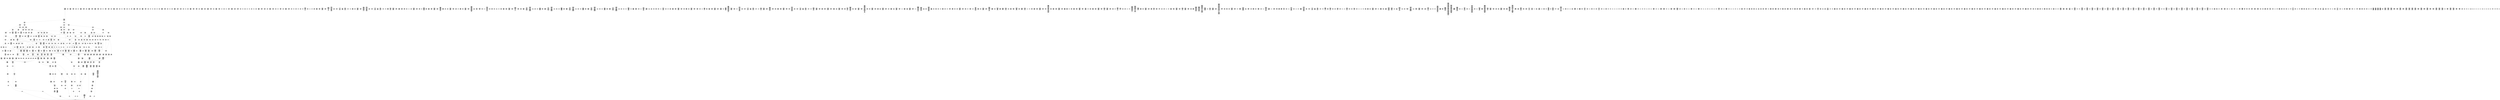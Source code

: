 /* Generated by GvGen v.1.0 (https://www.github.com/stricaud/gvgen) */

digraph G {
compound=true;
   node1 [label="[anywhere]"];
   node2 [label="# 0x0
PUSHX Data
PUSHX Data
MSTORE
PUSHX LogicData
CALLDATASIZE
LT
PUSHX Data
JUMPI
"];
   node3 [label="# 0xd
PUSHX Data
CALLDATALOAD
PUSHX BitData
SHR
PUSHX LogicData
GT
PUSHX Data
JUMPI
"];
   node4 [label="# 0x1e
PUSHX LogicData
GT
PUSHX Data
JUMPI
"];
   node5 [label="# 0x29
PUSHX LogicData
GT
PUSHX Data
JUMPI
"];
   node6 [label="# 0x34
PUSHX LogicData
EQ
PUSHX Data
JUMPI
"];
   node7 [label="# 0x3f
PUSHX LogicData
EQ
PUSHX Data
JUMPI
"];
   node8 [label="# 0x4a
PUSHX LogicData
EQ
PUSHX Data
JUMPI
"];
   node9 [label="# 0x55
PUSHX LogicData
EQ
PUSHX Data
JUMPI
"];
   node10 [label="# 0x60
PUSHX LogicData
EQ
PUSHX Data
JUMPI
"];
   node11 [label="# 0x6b
PUSHX LogicData
EQ
PUSHX Data
JUMPI
"];
   node12 [label="# 0x76
PUSHX Data
JUMP
"];
   node13 [label="# 0x7a
JUMPDEST
PUSHX LogicData
EQ
PUSHX Data
JUMPI
"];
   node14 [label="# 0x86
PUSHX LogicData
EQ
PUSHX Data
JUMPI
"];
   node15 [label="# 0x91
PUSHX LogicData
EQ
PUSHX Data
JUMPI
"];
   node16 [label="# 0x9c
PUSHX LogicData
EQ
PUSHX Data
JUMPI
"];
   node17 [label="# 0xa7
PUSHX LogicData
EQ
PUSHX Data
JUMPI
"];
   node18 [label="# 0xb2
PUSHX LogicData
EQ
PUSHX Data
JUMPI
"];
   node19 [label="# 0xbd
PUSHX Data
JUMP
"];
   node20 [label="# 0xc1
JUMPDEST
PUSHX LogicData
GT
PUSHX Data
JUMPI
"];
   node21 [label="# 0xcd
PUSHX LogicData
EQ
PUSHX Data
JUMPI
"];
   node22 [label="# 0xd8
PUSHX LogicData
EQ
PUSHX Data
JUMPI
"];
   node23 [label="# 0xe3
PUSHX LogicData
EQ
PUSHX Data
JUMPI
"];
   node24 [label="# 0xee
PUSHX LogicData
EQ
PUSHX Data
JUMPI
"];
   node25 [label="# 0xf9
PUSHX LogicData
EQ
PUSHX Data
JUMPI
"];
   node26 [label="# 0x104
PUSHX LogicData
EQ
PUSHX Data
JUMPI
"];
   node27 [label="# 0x10f
PUSHX Data
JUMP
"];
   node28 [label="# 0x113
JUMPDEST
PUSHX LogicData
EQ
PUSHX Data
JUMPI
"];
   node29 [label="# 0x11f
PUSHX LogicData
EQ
PUSHX Data
JUMPI
"];
   node30 [label="# 0x12a
PUSHX LogicData
EQ
PUSHX Data
JUMPI
"];
   node31 [label="# 0x135
PUSHX LogicData
EQ
PUSHX Data
JUMPI
"];
   node32 [label="# 0x140
PUSHX LogicData
EQ
PUSHX Data
JUMPI
"];
   node33 [label="# 0x14b
PUSHX Data
JUMP
"];
   node34 [label="# 0x14f
JUMPDEST
PUSHX LogicData
GT
PUSHX Data
JUMPI
"];
   node35 [label="# 0x15b
PUSHX LogicData
GT
PUSHX Data
JUMPI
"];
   node36 [label="# 0x166
PUSHX LogicData
EQ
PUSHX Data
JUMPI
"];
   node37 [label="# 0x171
PUSHX LogicData
EQ
PUSHX Data
JUMPI
"];
   node38 [label="# 0x17c
PUSHX LogicData
EQ
PUSHX Data
JUMPI
"];
   node39 [label="# 0x187
PUSHX LogicData
EQ
PUSHX Data
JUMPI
"];
   node40 [label="# 0x192
PUSHX LogicData
EQ
PUSHX Data
JUMPI
"];
   node41 [label="# 0x19d
PUSHX LogicData
EQ
PUSHX Data
JUMPI
"];
   node42 [label="# 0x1a8
PUSHX Data
JUMP
"];
   node43 [label="# 0x1ac
JUMPDEST
PUSHX LogicData
EQ
PUSHX Data
JUMPI
"];
   node44 [label="# 0x1b8
PUSHX LogicData
EQ
PUSHX Data
JUMPI
"];
   node45 [label="# 0x1c3
PUSHX LogicData
EQ
PUSHX Data
JUMPI
"];
   node46 [label="# 0x1ce
PUSHX LogicData
EQ
PUSHX Data
JUMPI
"];
   node47 [label="# 0x1d9
PUSHX LogicData
EQ
PUSHX Data
JUMPI
"];
   node48 [label="# 0x1e4
PUSHX Data
JUMP
"];
   node49 [label="# 0x1e8
JUMPDEST
PUSHX LogicData
GT
PUSHX Data
JUMPI
"];
   node50 [label="# 0x1f4
PUSHX LogicData
EQ
PUSHX Data
JUMPI
"];
   node51 [label="# 0x1ff
PUSHX LogicData
EQ
PUSHX Data
JUMPI
"];
   node52 [label="# 0x20a
PUSHX LogicData
EQ
PUSHX Data
JUMPI
"];
   node53 [label="# 0x215
PUSHX LogicData
EQ
PUSHX Data
JUMPI
"];
   node54 [label="# 0x220
PUSHX LogicData
EQ
PUSHX Data
JUMPI
"];
   node55 [label="# 0x22b
PUSHX LogicData
EQ
PUSHX Data
JUMPI
"];
   node56 [label="# 0x236
PUSHX Data
JUMP
"];
   node57 [label="# 0x23a
JUMPDEST
PUSHX LogicData
EQ
PUSHX Data
JUMPI
"];
   node58 [label="# 0x246
PUSHX LogicData
EQ
PUSHX Data
JUMPI
"];
   node59 [label="# 0x251
PUSHX LogicData
EQ
PUSHX Data
JUMPI
"];
   node60 [label="# 0x25c
PUSHX LogicData
EQ
PUSHX Data
JUMPI
"];
   node61 [label="# 0x267
PUSHX LogicData
EQ
PUSHX Data
JUMPI
"];
   node62 [label="# 0x272
JUMPDEST
PUSHX Data
REVERT
"];
   node63 [label="# 0x277
JUMPDEST
CALLVALUE
ISZERO
PUSHX Data
JUMPI
"];
   node64 [label="# 0x27f
PUSHX Data
REVERT
"];
   node65 [label="# 0x283
JUMPDEST
PUSHX Data
PUSHX ArithData
CALLDATASIZE
SUB
ADD
PUSHX Data
PUSHX Data
JUMP
"];
   node66 [label="# 0x299
JUMPDEST
PUSHX Data
JUMP
"];
   node67 [label="# 0x29e
JUMPDEST
PUSHX MemData
MLOAD
PUSHX Data
PUSHX Data
JUMP
"];
   node68 [label="# 0x2ab
JUMPDEST
PUSHX MemData
MLOAD
SUB
RETURN
"];
   node69 [label="# 0x2b4
JUMPDEST
CALLVALUE
ISZERO
PUSHX Data
JUMPI
"];
   node70 [label="# 0x2bc
PUSHX Data
REVERT
"];
   node71 [label="# 0x2c0
JUMPDEST
PUSHX Data
PUSHX ArithData
CALLDATASIZE
SUB
ADD
PUSHX Data
PUSHX Data
JUMP
"];
   node72 [label="# 0x2d6
JUMPDEST
PUSHX Data
JUMP
"];
   node73 [label="# 0x2db
JUMPDEST
STOP
"];
   node74 [label="# 0x2dd
JUMPDEST
CALLVALUE
ISZERO
PUSHX Data
JUMPI
"];
   node75 [label="# 0x2e5
PUSHX Data
REVERT
"];
   node76 [label="# 0x2e9
JUMPDEST
PUSHX Data
PUSHX Data
JUMP
"];
   node77 [label="# 0x2f2
JUMPDEST
PUSHX MemData
MLOAD
PUSHX Data
PUSHX Data
JUMP
"];
   node78 [label="# 0x2ff
JUMPDEST
PUSHX MemData
MLOAD
SUB
RETURN
"];
   node79 [label="# 0x308
JUMPDEST
CALLVALUE
ISZERO
PUSHX Data
JUMPI
"];
   node80 [label="# 0x310
PUSHX Data
REVERT
"];
   node81 [label="# 0x314
JUMPDEST
PUSHX Data
PUSHX ArithData
CALLDATASIZE
SUB
ADD
PUSHX Data
PUSHX Data
JUMP
"];
   node82 [label="# 0x32a
JUMPDEST
PUSHX Data
JUMP
"];
   node83 [label="# 0x32f
JUMPDEST
PUSHX MemData
MLOAD
PUSHX Data
PUSHX Data
JUMP
"];
   node84 [label="# 0x33c
JUMPDEST
PUSHX MemData
MLOAD
SUB
RETURN
"];
   node85 [label="# 0x345
JUMPDEST
CALLVALUE
ISZERO
PUSHX Data
JUMPI
"];
   node86 [label="# 0x34d
PUSHX Data
REVERT
"];
   node87 [label="# 0x351
JUMPDEST
PUSHX Data
PUSHX Data
JUMP
"];
   node88 [label="# 0x35a
JUMPDEST
PUSHX MemData
MLOAD
PUSHX Data
PUSHX Data
JUMP
"];
   node89 [label="# 0x367
JUMPDEST
PUSHX MemData
MLOAD
SUB
RETURN
"];
   node90 [label="# 0x370
JUMPDEST
CALLVALUE
ISZERO
PUSHX Data
JUMPI
"];
   node91 [label="# 0x378
PUSHX Data
REVERT
"];
   node92 [label="# 0x37c
JUMPDEST
PUSHX Data
PUSHX ArithData
CALLDATASIZE
SUB
ADD
PUSHX Data
PUSHX Data
JUMP
"];
   node93 [label="# 0x392
JUMPDEST
PUSHX Data
JUMP
"];
   node94 [label="# 0x397
JUMPDEST
STOP
"];
   node95 [label="# 0x399
JUMPDEST
CALLVALUE
ISZERO
PUSHX Data
JUMPI
"];
   node96 [label="# 0x3a1
PUSHX Data
REVERT
"];
   node97 [label="# 0x3a5
JUMPDEST
PUSHX Data
PUSHX Data
JUMP
"];
   node98 [label="# 0x3ae
JUMPDEST
PUSHX MemData
MLOAD
PUSHX Data
PUSHX Data
JUMP
"];
   node99 [label="# 0x3bb
JUMPDEST
PUSHX MemData
MLOAD
SUB
RETURN
"];
   node100 [label="# 0x3c4
JUMPDEST
CALLVALUE
ISZERO
PUSHX Data
JUMPI
"];
   node101 [label="# 0x3cc
PUSHX Data
REVERT
"];
   node102 [label="# 0x3d0
JUMPDEST
PUSHX Data
PUSHX Data
JUMP
"];
   node103 [label="# 0x3d9
JUMPDEST
PUSHX MemData
MLOAD
PUSHX Data
PUSHX Data
JUMP
"];
   node104 [label="# 0x3e6
JUMPDEST
PUSHX MemData
MLOAD
SUB
RETURN
"];
   node105 [label="# 0x3ef
JUMPDEST
CALLVALUE
ISZERO
PUSHX Data
JUMPI
"];
   node106 [label="# 0x3f7
PUSHX Data
REVERT
"];
   node107 [label="# 0x3fb
JUMPDEST
PUSHX Data
PUSHX ArithData
CALLDATASIZE
SUB
ADD
PUSHX Data
PUSHX Data
JUMP
"];
   node108 [label="# 0x411
JUMPDEST
PUSHX Data
JUMP
"];
   node109 [label="# 0x416
JUMPDEST
PUSHX MemData
MLOAD
PUSHX Data
PUSHX Data
JUMP
"];
   node110 [label="# 0x423
JUMPDEST
PUSHX MemData
MLOAD
SUB
RETURN
"];
   node111 [label="# 0x42c
JUMPDEST
CALLVALUE
ISZERO
PUSHX Data
JUMPI
"];
   node112 [label="# 0x434
PUSHX Data
REVERT
"];
   node113 [label="# 0x438
JUMPDEST
PUSHX Data
PUSHX ArithData
CALLDATASIZE
SUB
ADD
PUSHX Data
PUSHX Data
JUMP
"];
   node114 [label="# 0x44e
JUMPDEST
PUSHX Data
JUMP
"];
   node115 [label="# 0x453
JUMPDEST
STOP
"];
   node116 [label="# 0x455
JUMPDEST
CALLVALUE
ISZERO
PUSHX Data
JUMPI
"];
   node117 [label="# 0x45d
PUSHX Data
REVERT
"];
   node118 [label="# 0x461
JUMPDEST
PUSHX Data
PUSHX Data
JUMP
"];
   node119 [label="# 0x46a
JUMPDEST
PUSHX MemData
MLOAD
PUSHX Data
PUSHX Data
JUMP
"];
   node120 [label="# 0x477
JUMPDEST
PUSHX MemData
MLOAD
SUB
RETURN
"];
   node121 [label="# 0x480
JUMPDEST
CALLVALUE
ISZERO
PUSHX Data
JUMPI
"];
   node122 [label="# 0x488
PUSHX Data
REVERT
"];
   node123 [label="# 0x48c
JUMPDEST
PUSHX Data
PUSHX ArithData
CALLDATASIZE
SUB
ADD
PUSHX Data
PUSHX Data
JUMP
"];
   node124 [label="# 0x4a2
JUMPDEST
PUSHX Data
JUMP
"];
   node125 [label="# 0x4a7
JUMPDEST
STOP
"];
   node126 [label="# 0x4a9
JUMPDEST
CALLVALUE
ISZERO
PUSHX Data
JUMPI
"];
   node127 [label="# 0x4b1
PUSHX Data
REVERT
"];
   node128 [label="# 0x4b5
JUMPDEST
PUSHX Data
PUSHX ArithData
CALLDATASIZE
SUB
ADD
PUSHX Data
PUSHX Data
JUMP
"];
   node129 [label="# 0x4cb
JUMPDEST
PUSHX Data
JUMP
"];
   node130 [label="# 0x4d0
JUMPDEST
PUSHX MemData
MLOAD
PUSHX Data
PUSHX Data
JUMP
"];
   node131 [label="# 0x4dd
JUMPDEST
PUSHX MemData
MLOAD
SUB
RETURN
"];
   node132 [label="# 0x4e6
JUMPDEST
CALLVALUE
ISZERO
PUSHX Data
JUMPI
"];
   node133 [label="# 0x4ee
PUSHX Data
REVERT
"];
   node134 [label="# 0x4f2
JUMPDEST
PUSHX Data
PUSHX ArithData
CALLDATASIZE
SUB
ADD
PUSHX Data
PUSHX Data
JUMP
"];
   node135 [label="# 0x508
JUMPDEST
PUSHX Data
JUMP
"];
   node136 [label="# 0x50d
JUMPDEST
PUSHX MemData
MLOAD
PUSHX Data
PUSHX Data
JUMP
"];
   node137 [label="# 0x51a
JUMPDEST
PUSHX MemData
MLOAD
SUB
RETURN
"];
   node138 [label="# 0x523
JUMPDEST
CALLVALUE
ISZERO
PUSHX Data
JUMPI
"];
   node139 [label="# 0x52b
PUSHX Data
REVERT
"];
   node140 [label="# 0x52f
JUMPDEST
PUSHX Data
PUSHX ArithData
CALLDATASIZE
SUB
ADD
PUSHX Data
PUSHX Data
JUMP
"];
   node141 [label="# 0x545
JUMPDEST
PUSHX Data
JUMP
"];
   node142 [label="# 0x54a
JUMPDEST
STOP
"];
   node143 [label="# 0x54c
JUMPDEST
PUSHX Data
PUSHX Data
JUMP
"];
   node144 [label="# 0x554
JUMPDEST
STOP
"];
   node145 [label="# 0x556
JUMPDEST
CALLVALUE
ISZERO
PUSHX Data
JUMPI
"];
   node146 [label="# 0x55e
PUSHX Data
REVERT
"];
   node147 [label="# 0x562
JUMPDEST
PUSHX Data
PUSHX ArithData
CALLDATASIZE
SUB
ADD
PUSHX Data
PUSHX Data
JUMP
"];
   node148 [label="# 0x578
JUMPDEST
PUSHX Data
JUMP
"];
   node149 [label="# 0x57d
JUMPDEST
STOP
"];
   node150 [label="# 0x57f
JUMPDEST
CALLVALUE
ISZERO
PUSHX Data
JUMPI
"];
   node151 [label="# 0x587
PUSHX Data
REVERT
"];
   node152 [label="# 0x58b
JUMPDEST
PUSHX Data
PUSHX ArithData
CALLDATASIZE
SUB
ADD
PUSHX Data
PUSHX Data
JUMP
"];
   node153 [label="# 0x5a1
JUMPDEST
PUSHX Data
JUMP
"];
   node154 [label="# 0x5a6
JUMPDEST
PUSHX MemData
MLOAD
PUSHX Data
PUSHX Data
JUMP
"];
   node155 [label="# 0x5b3
JUMPDEST
PUSHX MemData
MLOAD
SUB
RETURN
"];
   node156 [label="# 0x5bc
JUMPDEST
CALLVALUE
ISZERO
PUSHX Data
JUMPI
"];
   node157 [label="# 0x5c4
PUSHX Data
REVERT
"];
   node158 [label="# 0x5c8
JUMPDEST
PUSHX Data
PUSHX ArithData
CALLDATASIZE
SUB
ADD
PUSHX Data
PUSHX Data
JUMP
"];
   node159 [label="# 0x5de
JUMPDEST
PUSHX Data
JUMP
"];
   node160 [label="# 0x5e3
JUMPDEST
STOP
"];
   node161 [label="# 0x5e5
JUMPDEST
CALLVALUE
ISZERO
PUSHX Data
JUMPI
"];
   node162 [label="# 0x5ed
PUSHX Data
REVERT
"];
   node163 [label="# 0x5f1
JUMPDEST
PUSHX Data
PUSHX ArithData
CALLDATASIZE
SUB
ADD
PUSHX Data
PUSHX Data
JUMP
"];
   node164 [label="# 0x607
JUMPDEST
PUSHX Data
JUMP
"];
   node165 [label="# 0x60c
JUMPDEST
PUSHX MemData
MLOAD
PUSHX Data
PUSHX Data
JUMP
"];
   node166 [label="# 0x619
JUMPDEST
PUSHX MemData
MLOAD
SUB
RETURN
"];
   node167 [label="# 0x622
JUMPDEST
CALLVALUE
ISZERO
PUSHX Data
JUMPI
"];
   node168 [label="# 0x62a
PUSHX Data
REVERT
"];
   node169 [label="# 0x62e
JUMPDEST
PUSHX Data
PUSHX Data
JUMP
"];
   node170 [label="# 0x637
JUMPDEST
PUSHX MemData
MLOAD
PUSHX Data
PUSHX Data
JUMP
"];
   node171 [label="# 0x644
JUMPDEST
PUSHX MemData
MLOAD
SUB
RETURN
"];
   node172 [label="# 0x64d
JUMPDEST
CALLVALUE
ISZERO
PUSHX Data
JUMPI
"];
   node173 [label="# 0x655
PUSHX Data
REVERT
"];
   node174 [label="# 0x659
JUMPDEST
PUSHX Data
PUSHX ArithData
CALLDATASIZE
SUB
ADD
PUSHX Data
PUSHX Data
JUMP
"];
   node175 [label="# 0x66f
JUMPDEST
PUSHX Data
JUMP
"];
   node176 [label="# 0x674
JUMPDEST
STOP
"];
   node177 [label="# 0x676
JUMPDEST
CALLVALUE
ISZERO
PUSHX Data
JUMPI
"];
   node178 [label="# 0x67e
PUSHX Data
REVERT
"];
   node179 [label="# 0x682
JUMPDEST
PUSHX Data
PUSHX ArithData
CALLDATASIZE
SUB
ADD
PUSHX Data
PUSHX Data
JUMP
"];
   node180 [label="# 0x698
JUMPDEST
PUSHX Data
JUMP
"];
   node181 [label="# 0x69d
JUMPDEST
PUSHX MemData
MLOAD
PUSHX Data
PUSHX Data
JUMP
"];
   node182 [label="# 0x6aa
JUMPDEST
PUSHX MemData
MLOAD
SUB
RETURN
"];
   node183 [label="# 0x6b3
JUMPDEST
CALLVALUE
ISZERO
PUSHX Data
JUMPI
"];
   node184 [label="# 0x6bb
PUSHX Data
REVERT
"];
   node185 [label="# 0x6bf
JUMPDEST
PUSHX Data
PUSHX Data
JUMP
"];
   node186 [label="# 0x6c8
JUMPDEST
PUSHX MemData
MLOAD
PUSHX Data
PUSHX Data
JUMP
"];
   node187 [label="# 0x6d5
JUMPDEST
PUSHX MemData
MLOAD
SUB
RETURN
"];
   node188 [label="# 0x6de
JUMPDEST
CALLVALUE
ISZERO
PUSHX Data
JUMPI
"];
   node189 [label="# 0x6e6
PUSHX Data
REVERT
"];
   node190 [label="# 0x6ea
JUMPDEST
PUSHX Data
PUSHX ArithData
CALLDATASIZE
SUB
ADD
PUSHX Data
PUSHX Data
JUMP
"];
   node191 [label="# 0x700
JUMPDEST
PUSHX Data
JUMP
"];
   node192 [label="# 0x705
JUMPDEST
PUSHX MemData
MLOAD
PUSHX Data
PUSHX Data
JUMP
"];
   node193 [label="# 0x712
JUMPDEST
PUSHX MemData
MLOAD
SUB
RETURN
"];
   node194 [label="# 0x71b
JUMPDEST
CALLVALUE
ISZERO
PUSHX Data
JUMPI
"];
   node195 [label="# 0x723
PUSHX Data
REVERT
"];
   node196 [label="# 0x727
JUMPDEST
PUSHX Data
PUSHX Data
JUMP
"];
   node197 [label="# 0x730
JUMPDEST
PUSHX MemData
MLOAD
PUSHX Data
PUSHX Data
JUMP
"];
   node198 [label="# 0x73d
JUMPDEST
PUSHX MemData
MLOAD
SUB
RETURN
"];
   node199 [label="# 0x746
JUMPDEST
CALLVALUE
ISZERO
PUSHX Data
JUMPI
"];
   node200 [label="# 0x74e
PUSHX Data
REVERT
"];
   node201 [label="# 0x752
JUMPDEST
PUSHX Data
PUSHX ArithData
CALLDATASIZE
SUB
ADD
PUSHX Data
PUSHX Data
JUMP
"];
   node202 [label="# 0x768
JUMPDEST
PUSHX Data
JUMP
"];
   node203 [label="# 0x76d
JUMPDEST
PUSHX MemData
MLOAD
PUSHX Data
PUSHX Data
JUMP
"];
   node204 [label="# 0x77a
JUMPDEST
PUSHX MemData
MLOAD
SUB
RETURN
"];
   node205 [label="# 0x783
JUMPDEST
CALLVALUE
ISZERO
PUSHX Data
JUMPI
"];
   node206 [label="# 0x78b
PUSHX Data
REVERT
"];
   node207 [label="# 0x78f
JUMPDEST
PUSHX Data
PUSHX Data
JUMP
"];
   node208 [label="# 0x798
JUMPDEST
STOP
"];
   node209 [label="# 0x79a
JUMPDEST
CALLVALUE
ISZERO
PUSHX Data
JUMPI
"];
   node210 [label="# 0x7a2
PUSHX Data
REVERT
"];
   node211 [label="# 0x7a6
JUMPDEST
PUSHX Data
PUSHX ArithData
CALLDATASIZE
SUB
ADD
PUSHX Data
PUSHX Data
JUMP
"];
   node212 [label="# 0x7bc
JUMPDEST
PUSHX Data
JUMP
"];
   node213 [label="# 0x7c1
JUMPDEST
STOP
"];
   node214 [label="# 0x7c3
JUMPDEST
CALLVALUE
ISZERO
PUSHX Data
JUMPI
"];
   node215 [label="# 0x7cb
PUSHX Data
REVERT
"];
   node216 [label="# 0x7cf
JUMPDEST
PUSHX Data
PUSHX Data
JUMP
"];
   node217 [label="# 0x7d8
JUMPDEST
PUSHX MemData
MLOAD
PUSHX Data
PUSHX Data
JUMP
"];
   node218 [label="# 0x7e5
JUMPDEST
PUSHX MemData
MLOAD
SUB
RETURN
"];
   node219 [label="# 0x7ee
JUMPDEST
CALLVALUE
ISZERO
PUSHX Data
JUMPI
"];
   node220 [label="# 0x7f6
PUSHX Data
REVERT
"];
   node221 [label="# 0x7fa
JUMPDEST
PUSHX Data
PUSHX Data
JUMP
"];
   node222 [label="# 0x803
JUMPDEST
PUSHX MemData
MLOAD
PUSHX Data
PUSHX Data
JUMP
"];
   node223 [label="# 0x810
JUMPDEST
PUSHX MemData
MLOAD
SUB
RETURN
"];
   node224 [label="# 0x819
JUMPDEST
CALLVALUE
ISZERO
PUSHX Data
JUMPI
"];
   node225 [label="# 0x821
PUSHX Data
REVERT
"];
   node226 [label="# 0x825
JUMPDEST
PUSHX Data
PUSHX Data
JUMP
"];
   node227 [label="# 0x82e
JUMPDEST
PUSHX MemData
MLOAD
PUSHX Data
PUSHX Data
JUMP
"];
   node228 [label="# 0x83b
JUMPDEST
PUSHX MemData
MLOAD
SUB
RETURN
"];
   node229 [label="# 0x844
JUMPDEST
PUSHX Data
PUSHX ArithData
CALLDATASIZE
SUB
ADD
PUSHX Data
PUSHX Data
JUMP
"];
   node230 [label="# 0x859
JUMPDEST
PUSHX Data
JUMP
"];
   node231 [label="# 0x85e
JUMPDEST
STOP
"];
   node232 [label="# 0x860
JUMPDEST
CALLVALUE
ISZERO
PUSHX Data
JUMPI
"];
   node233 [label="# 0x868
PUSHX Data
REVERT
"];
   node234 [label="# 0x86c
JUMPDEST
PUSHX Data
PUSHX ArithData
CALLDATASIZE
SUB
ADD
PUSHX Data
PUSHX Data
JUMP
"];
   node235 [label="# 0x882
JUMPDEST
PUSHX Data
JUMP
"];
   node236 [label="# 0x887
JUMPDEST
STOP
"];
   node237 [label="# 0x889
JUMPDEST
CALLVALUE
ISZERO
PUSHX Data
JUMPI
"];
   node238 [label="# 0x891
PUSHX Data
REVERT
"];
   node239 [label="# 0x895
JUMPDEST
PUSHX Data
PUSHX Data
JUMP
"];
   node240 [label="# 0x89e
JUMPDEST
STOP
"];
   node241 [label="# 0x8a0
JUMPDEST
CALLVALUE
ISZERO
PUSHX Data
JUMPI
"];
   node242 [label="# 0x8a8
PUSHX Data
REVERT
"];
   node243 [label="# 0x8ac
JUMPDEST
PUSHX Data
PUSHX ArithData
CALLDATASIZE
SUB
ADD
PUSHX Data
PUSHX Data
JUMP
"];
   node244 [label="# 0x8c2
JUMPDEST
PUSHX Data
JUMP
"];
   node245 [label="# 0x8c7
JUMPDEST
STOP
"];
   node246 [label="# 0x8c9
JUMPDEST
CALLVALUE
ISZERO
PUSHX Data
JUMPI
"];
   node247 [label="# 0x8d1
PUSHX Data
REVERT
"];
   node248 [label="# 0x8d5
JUMPDEST
PUSHX Data
PUSHX ArithData
CALLDATASIZE
SUB
ADD
PUSHX Data
PUSHX Data
JUMP
"];
   node249 [label="# 0x8eb
JUMPDEST
PUSHX Data
JUMP
"];
   node250 [label="# 0x8f0
JUMPDEST
PUSHX MemData
MLOAD
PUSHX Data
PUSHX Data
JUMP
"];
   node251 [label="# 0x8fd
JUMPDEST
PUSHX MemData
MLOAD
SUB
RETURN
"];
   node252 [label="# 0x906
JUMPDEST
CALLVALUE
ISZERO
PUSHX Data
JUMPI
"];
   node253 [label="# 0x90e
PUSHX Data
REVERT
"];
   node254 [label="# 0x912
JUMPDEST
PUSHX Data
PUSHX Data
JUMP
"];
   node255 [label="# 0x91b
JUMPDEST
PUSHX MemData
MLOAD
PUSHX Data
PUSHX Data
JUMP
"];
   node256 [label="# 0x928
JUMPDEST
PUSHX MemData
MLOAD
SUB
RETURN
"];
   node257 [label="# 0x931
JUMPDEST
CALLVALUE
ISZERO
PUSHX Data
JUMPI
"];
   node258 [label="# 0x939
PUSHX Data
REVERT
"];
   node259 [label="# 0x93d
JUMPDEST
PUSHX Data
PUSHX ArithData
CALLDATASIZE
SUB
ADD
PUSHX Data
PUSHX Data
JUMP
"];
   node260 [label="# 0x953
JUMPDEST
PUSHX Data
JUMP
"];
   node261 [label="# 0x958
JUMPDEST
PUSHX MemData
MLOAD
PUSHX Data
PUSHX Data
JUMP
"];
   node262 [label="# 0x965
JUMPDEST
PUSHX MemData
MLOAD
SUB
RETURN
"];
   node263 [label="# 0x96e
JUMPDEST
CALLVALUE
ISZERO
PUSHX Data
JUMPI
"];
   node264 [label="# 0x976
PUSHX Data
REVERT
"];
   node265 [label="# 0x97a
JUMPDEST
PUSHX Data
PUSHX ArithData
CALLDATASIZE
SUB
ADD
PUSHX Data
PUSHX Data
JUMP
"];
   node266 [label="# 0x990
JUMPDEST
PUSHX Data
JUMP
"];
   node267 [label="# 0x995
JUMPDEST
STOP
"];
   node268 [label="# 0x997
JUMPDEST
CALLVALUE
ISZERO
PUSHX Data
JUMPI
"];
   node269 [label="# 0x99f
PUSHX Data
REVERT
"];
   node270 [label="# 0x9a3
JUMPDEST
PUSHX Data
PUSHX Data
JUMP
"];
   node271 [label="# 0x9ac
JUMPDEST
PUSHX MemData
MLOAD
PUSHX Data
PUSHX Data
JUMP
"];
   node272 [label="# 0x9b9
JUMPDEST
PUSHX MemData
MLOAD
SUB
RETURN
"];
   node273 [label="# 0x9c2
JUMPDEST
CALLVALUE
ISZERO
PUSHX Data
JUMPI
"];
   node274 [label="# 0x9ca
PUSHX Data
REVERT
"];
   node275 [label="# 0x9ce
JUMPDEST
PUSHX Data
PUSHX ArithData
CALLDATASIZE
SUB
ADD
PUSHX Data
PUSHX Data
JUMP
"];
   node276 [label="# 0x9e4
JUMPDEST
PUSHX Data
JUMP
"];
   node277 [label="# 0x9e9
JUMPDEST
PUSHX MemData
MLOAD
PUSHX Data
PUSHX Data
JUMP
"];
   node278 [label="# 0x9f6
JUMPDEST
PUSHX MemData
MLOAD
SUB
RETURN
"];
   node279 [label="# 0x9ff
JUMPDEST
CALLVALUE
ISZERO
PUSHX Data
JUMPI
"];
   node280 [label="# 0xa07
PUSHX Data
REVERT
"];
   node281 [label="# 0xa0b
JUMPDEST
PUSHX Data
PUSHX ArithData
CALLDATASIZE
SUB
ADD
PUSHX Data
PUSHX Data
JUMP
"];
   node282 [label="# 0xa21
JUMPDEST
PUSHX Data
JUMP
"];
   node283 [label="# 0xa26
JUMPDEST
STOP
"];
   node284 [label="# 0xa28
JUMPDEST
CALLVALUE
ISZERO
PUSHX Data
JUMPI
"];
   node285 [label="# 0xa30
PUSHX Data
REVERT
"];
   node286 [label="# 0xa34
JUMPDEST
PUSHX Data
PUSHX ArithData
CALLDATASIZE
SUB
ADD
PUSHX Data
PUSHX Data
JUMP
"];
   node287 [label="# 0xa4a
JUMPDEST
PUSHX Data
JUMP
"];
   node288 [label="# 0xa4f
JUMPDEST
STOP
"];
   node289 [label="# 0xa51
JUMPDEST
CALLVALUE
ISZERO
PUSHX Data
JUMPI
"];
   node290 [label="# 0xa59
PUSHX Data
REVERT
"];
   node291 [label="# 0xa5d
JUMPDEST
PUSHX Data
PUSHX ArithData
CALLDATASIZE
SUB
ADD
PUSHX Data
PUSHX Data
JUMP
"];
   node292 [label="# 0xa73
JUMPDEST
PUSHX Data
JUMP
"];
   node293 [label="# 0xa78
JUMPDEST
STOP
"];
   node294 [label="# 0xa7a
JUMPDEST
PUSHX Data
PUSHX BitData
PUSHX BitData
NOT
AND
PUSHX BitData
NOT
AND
EQ
PUSHX Data
JUMPI
"];
   node295 [label="# 0xae3
PUSHX Data
PUSHX Data
JUMP
"];
   node296 [label="# 0xaec
JUMPDEST
"];
   node297 [label="# 0xaed
JUMPDEST
JUMP
"];
   node298 [label="# 0xaf4
JUMPDEST
PUSHX Data
PUSHX Data
JUMP
"];
   node299 [label="# 0xafc
JUMPDEST
PUSHX BitData
AND
PUSHX Data
PUSHX Data
JUMP
"];
   node300 [label="# 0xb1a
JUMPDEST
PUSHX BitData
AND
EQ
PUSHX Data
JUMPI
"];
   node301 [label="# 0xb36
PUSHX MemData
MLOAD
PUSHX Data
MSTORE
PUSHX ArithData
ADD
PUSHX Data
PUSHX Data
JUMP
"];
   node302 [label="# 0xb67
JUMPDEST
PUSHX MemData
MLOAD
SUB
REVERT
"];
   node303 [label="# 0xb70
JUMPDEST
PUSHX StorData
PUSHX ArithData
PUSHX ArithData
EXP
SLOAD
PUSHX ArithData
MUL
NOT
AND
ISZERO
ISZERO
MUL
OR
SSTORE
JUMP
"];
   node304 [label="# 0xb8d
JUMPDEST
PUSHX Data
PUSHX StorData
SLOAD
PUSHX Data
PUSHX Data
JUMP
"];
   node305 [label="# 0xb9c
JUMPDEST
PUSHX ArithData
ADD
PUSHX ArithData
DIV
MUL
PUSHX ArithData
ADD
PUSHX MemData
MLOAD
ADD
PUSHX Data
MSTORE
MSTORE
PUSHX ArithData
ADD
SLOAD
PUSHX Data
PUSHX Data
JUMP
"];
   node306 [label="# 0xbc8
JUMPDEST
ISZERO
PUSHX Data
JUMPI
"];
   node307 [label="# 0xbcf
PUSHX LogicData
LT
PUSHX Data
JUMPI
"];
   node308 [label="# 0xbd7
PUSHX ArithData
SLOAD
DIV
MUL
MSTORE
PUSHX ArithData
ADD
PUSHX Data
JUMP
"];
   node309 [label="# 0xbea
JUMPDEST
ADD
PUSHX Data
MSTORE
PUSHX Data
PUSHX Data
SHA3
"];
   node310 [label="# 0xbf8
JUMPDEST
SLOAD
MSTORE
PUSHX ArithData
ADD
PUSHX ArithData
ADD
GT
PUSHX Data
JUMPI
"];
   node311 [label="# 0xc0c
SUB
PUSHX BitData
AND
ADD
"];
   node312 [label="# 0xc15
JUMPDEST
JUMP
"];
   node313 [label="# 0xc1f
JUMPDEST
PUSHX Data
PUSHX Data
PUSHX Data
JUMP
"];
   node314 [label="# 0xc2a
JUMPDEST
PUSHX Data
JUMPI
"];
   node315 [label="# 0xc2f
PUSHX MemData
MLOAD
PUSHX Data
MSTORE
PUSHX ArithData
ADD
PUSHX Data
PUSHX Data
JUMP
"];
   node316 [label="# 0xc60
JUMPDEST
PUSHX MemData
MLOAD
SUB
REVERT
"];
   node317 [label="# 0xc69
JUMPDEST
PUSHX Data
PUSHX ArithData
MSTORE
PUSHX ArithData
ADD
MSTORE
PUSHX ArithData
ADD
PUSHX Data
SHA3
PUSHX ArithData
SLOAD
PUSHX ArithData
EXP
DIV
PUSHX BitData
AND
JUMP
"];
   node318 [label="# 0xca4
JUMPDEST
PUSHX StorData
SLOAD
PUSHX Data
PUSHX Data
JUMP
"];
   node319 [label="# 0xcb1
JUMPDEST
PUSHX ArithData
ADD
PUSHX ArithData
DIV
MUL
PUSHX ArithData
ADD
PUSHX MemData
MLOAD
ADD
PUSHX Data
MSTORE
MSTORE
PUSHX ArithData
ADD
SLOAD
PUSHX Data
PUSHX Data
JUMP
"];
   node320 [label="# 0xcdd
JUMPDEST
ISZERO
PUSHX Data
JUMPI
"];
   node321 [label="# 0xce4
PUSHX LogicData
LT
PUSHX Data
JUMPI
"];
   node322 [label="# 0xcec
PUSHX ArithData
SLOAD
DIV
MUL
MSTORE
PUSHX ArithData
ADD
PUSHX Data
JUMP
"];
   node323 [label="# 0xcff
JUMPDEST
ADD
PUSHX Data
MSTORE
PUSHX Data
PUSHX Data
SHA3
"];
   node324 [label="# 0xd0d
JUMPDEST
SLOAD
MSTORE
PUSHX ArithData
ADD
PUSHX ArithData
ADD
GT
PUSHX Data
JUMPI
"];
   node325 [label="# 0xd21
SUB
PUSHX BitData
AND
ADD
"];
   node326 [label="# 0xd2a
JUMPDEST
JUMP
"];
   node327 [label="# 0xd32
JUMPDEST
PUSHX Data
PUSHX Data
PUSHX Data
JUMP
"];
   node328 [label="# 0xd3d
JUMPDEST
PUSHX BitData
AND
PUSHX BitData
AND
EQ
ISZERO
PUSHX Data
JUMPI
"];
   node329 [label="# 0xd74
PUSHX MemData
MLOAD
PUSHX Data
MSTORE
PUSHX ArithData
ADD
PUSHX Data
PUSHX Data
JUMP
"];
   node330 [label="# 0xda5
JUMPDEST
PUSHX MemData
MLOAD
SUB
REVERT
"];
   node331 [label="# 0xdae
JUMPDEST
PUSHX BitData
AND
PUSHX Data
PUSHX Data
JUMP
"];
   node332 [label="# 0xdcd
JUMPDEST
PUSHX BitData
AND
EQ
PUSHX Data
JUMPI
"];
   node333 [label="# 0xdea
PUSHX Data
PUSHX Data
PUSHX Data
JUMP
"];
   node334 [label="# 0xdf6
JUMPDEST
PUSHX Data
JUMP
"];
   node335 [label="# 0xdfb
JUMPDEST
"];
   node336 [label="# 0xdfc
JUMPDEST
PUSHX Data
JUMPI
"];
   node337 [label="# 0xe01
PUSHX MemData
MLOAD
PUSHX Data
MSTORE
PUSHX ArithData
ADD
PUSHX Data
PUSHX Data
JUMP
"];
   node338 [label="# 0xe32
JUMPDEST
PUSHX MemData
MLOAD
SUB
REVERT
"];
   node339 [label="# 0xe3b
JUMPDEST
PUSHX Data
PUSHX Data
JUMP
"];
   node340 [label="# 0xe45
JUMPDEST
JUMP
"];
   node341 [label="# 0xe4a
JUMPDEST
PUSHX StorData
SLOAD
JUMP
"];
   node342 [label="# 0xe50
JUMPDEST
PUSHX Data
PUSHX StorData
SLOAD
JUMP
"];
   node343 [label="# 0xe5d
JUMPDEST
PUSHX Data
PUSHX Data
MSTORE
PUSHX Data
MSTORE
PUSHX Data
PUSHX Data
SHA3
PUSHX Data
SLOAD
JUMP
"];
   node344 [label="# 0xe75
JUMPDEST
PUSHX Data
PUSHX Data
JUMP
"];
   node345 [label="# 0xe7d
JUMPDEST
PUSHX BitData
AND
PUSHX Data
PUSHX Data
JUMP
"];
   node346 [label="# 0xe9b
JUMPDEST
PUSHX BitData
AND
EQ
PUSHX Data
JUMPI
"];
   node347 [label="# 0xeb7
PUSHX MemData
MLOAD
PUSHX Data
MSTORE
PUSHX ArithData
ADD
PUSHX Data
PUSHX Data
JUMP
"];
   node348 [label="# 0xee8
JUMPDEST
PUSHX MemData
MLOAD
SUB
REVERT
"];
   node349 [label="# 0xef1
JUMPDEST
PUSHX Data
PUSHX Data
PUSHX ArithData
PUSHX BitData
AND
PUSHX BitData
AND
MSTORE
PUSHX ArithData
ADD
MSTORE
PUSHX ArithData
ADD
PUSHX Data
SHA3
SSTORE
JUMP
"];
   node350 [label="# 0xf39
JUMPDEST
PUSHX StorData
SLOAD
JUMP
"];
   node351 [label="# 0xf3f
JUMPDEST
PUSHX Data
PUSHX Data
PUSHX Data
JUMP
"];
   node352 [label="# 0xf4a
JUMPDEST
PUSHX Data
JUMP
"];
   node353 [label="# 0xf50
JUMPDEST
PUSHX Data
JUMPI
"];
   node354 [label="# 0xf55
PUSHX MemData
MLOAD
PUSHX Data
MSTORE
PUSHX ArithData
ADD
PUSHX Data
PUSHX Data
JUMP
"];
   node355 [label="# 0xf86
JUMPDEST
PUSHX MemData
MLOAD
SUB
REVERT
"];
   node356 [label="# 0xf8f
JUMPDEST
PUSHX Data
PUSHX Data
JUMP
"];
   node357 [label="# 0xf9a
JUMPDEST
JUMP
"];
   node358 [label="# 0xf9f
JUMPDEST
PUSHX Data
PUSHX Data
PUSHX Data
JUMP
"];
   node359 [label="# 0xfaa
JUMPDEST
LT
PUSHX Data
JUMPI
"];
   node360 [label="# 0xfb1
PUSHX MemData
MLOAD
PUSHX Data
MSTORE
PUSHX ArithData
ADD
PUSHX Data
PUSHX Data
JUMP
"];
   node361 [label="# 0xfe2
JUMPDEST
PUSHX MemData
MLOAD
SUB
REVERT
"];
   node362 [label="# 0xfeb
JUMPDEST
PUSHX Data
PUSHX ArithData
PUSHX BitData
AND
PUSHX BitData
AND
MSTORE
PUSHX ArithData
ADD
MSTORE
PUSHX ArithData
ADD
PUSHX Data
SHA3
PUSHX ArithData
MSTORE
PUSHX ArithData
ADD
MSTORE
PUSHX ArithData
ADD
PUSHX Data
SHA3
SLOAD
JUMP
"];
   node363 [label="# 0x1044
JUMPDEST
PUSHX Data
PUSHX Data
"];
   node364 [label="# 0x104c
JUMPDEST
PUSHX StorData
SLOAD
LT
ISZERO
PUSHX Data
JUMPI
"];
   node365 [label="# 0x105a
PUSHX BitData
AND
PUSHX StorData
SLOAD
LT
PUSHX Data
JUMPI
"];
   node366 [label="# 0x107c
PUSHX Data
PUSHX Data
JUMP
"];
   node367 [label="# 0x1083
JUMPDEST
"];
   node368 [label="# 0x1084
JUMPDEST
PUSHX Data
MSTORE
PUSHX Data
PUSHX Data
SHA3
ADD
PUSHX ArithData
SLOAD
PUSHX ArithData
EXP
DIV
PUSHX BitData
AND
PUSHX BitData
AND
EQ
ISZERO
PUSHX Data
JUMPI
"];
   node369 [label="# 0x10cc
PUSHX Data
PUSHX Data
JUMP
"];
   node370 [label="# 0x10d5
JUMPDEST
PUSHX Data
PUSHX Data
JUMP
"];
   node371 [label="# 0x10e0
JUMPDEST
PUSHX Data
JUMP
"];
   node372 [label="# 0x10e8
JUMPDEST
PUSHX Data
"];
   node373 [label="# 0x10ee
JUMPDEST
JUMP
"];
   node374 [label="# 0x10f3
JUMPDEST
PUSHX Data
PUSHX Data
JUMP
"];
   node375 [label="# 0x10fb
JUMPDEST
PUSHX BitData
AND
PUSHX Data
PUSHX Data
JUMP
"];
   node376 [label="# 0x1119
JUMPDEST
PUSHX BitData
AND
EQ
PUSHX Data
JUMPI
"];
   node377 [label="# 0x1135
PUSHX MemData
MLOAD
PUSHX Data
MSTORE
PUSHX ArithData
ADD
PUSHX Data
PUSHX Data
JUMP
"];
   node378 [label="# 0x1166
JUMPDEST
PUSHX MemData
MLOAD
SUB
REVERT
"];
   node379 [label="# 0x116f
JUMPDEST
PUSHX StorData
PUSHX ArithData
PUSHX ArithData
EXP
SLOAD
PUSHX ArithData
MUL
NOT
AND
ISZERO
ISZERO
MUL
OR
SSTORE
JUMP
"];
   node380 [label="# 0x118c
JUMPDEST
PUSHX Data
PUSHX Data
JUMP
"];
   node381 [label="# 0x1194
JUMPDEST
PUSHX BitData
AND
PUSHX Data
PUSHX Data
JUMP
"];
   node382 [label="# 0x11b2
JUMPDEST
PUSHX BitData
AND
EQ
PUSHX Data
JUMPI
"];
   node383 [label="# 0x11ce
PUSHX MemData
MLOAD
PUSHX Data
MSTORE
PUSHX ArithData
ADD
PUSHX Data
PUSHX Data
JUMP
"];
   node384 [label="# 0x11ff
JUMPDEST
PUSHX MemData
MLOAD
SUB
REVERT
"];
   node385 [label="# 0x1208
JUMPDEST
PUSHX Data
SELFBALANCE
PUSHX Data
PUSHX BitData
PUSHX BitData
AND
PUSHX Data
PUSHX Data
PUSHX Data
PUSHX Data
JUMP
"];
   node386 [label="# 0x124a
JUMPDEST
PUSHX Data
PUSHX Data
JUMP
"];
   node387 [label="# 0x1254
JUMPDEST
PUSHX MemData
MLOAD
PUSHX Data
PUSHX Data
JUMP
"];
   node388 [label="# 0x1260
JUMPDEST
PUSHX Data
PUSHX MemData
MLOAD
SUB
GAS
CALL
RETURNDATASIZE
PUSHX LogicData
EQ
PUSHX Data
JUMPI
"];
   node389 [label="# 0x127c
PUSHX MemData
MLOAD
PUSHX BitData
NOT
PUSHX ArithData
RETURNDATASIZE
ADD
AND
ADD
PUSHX Data
MSTORE
RETURNDATASIZE
MSTORE
RETURNDATASIZE
PUSHX Data
PUSHX ArithData
ADD
RETURNDATACOPY
PUSHX Data
JUMP
"];
   node390 [label="# 0x129d
JUMPDEST
PUSHX Data
"];
   node391 [label="# 0x12a2
JUMPDEST
PUSHX Data
JUMPI
"];
   node392 [label="# 0x12ac
PUSHX Data
REVERT
"];
   node393 [label="# 0x12b0
JUMPDEST
PUSHX Data
PUSHX BitData
PUSHX BitData
AND
PUSHX Data
PUSHX Data
PUSHX Data
PUSHX Data
JUMP
"];
   node394 [label="# 0x12ed
JUMPDEST
PUSHX Data
PUSHX Data
JUMP
"];
   node395 [label="# 0x12f7
JUMPDEST
PUSHX MemData
MLOAD
PUSHX Data
PUSHX Data
JUMP
"];
   node396 [label="# 0x1303
JUMPDEST
PUSHX Data
PUSHX MemData
MLOAD
SUB
GAS
CALL
RETURNDATASIZE
PUSHX LogicData
EQ
PUSHX Data
JUMPI
"];
   node397 [label="# 0x131f
PUSHX MemData
MLOAD
PUSHX BitData
NOT
PUSHX ArithData
RETURNDATASIZE
ADD
AND
ADD
PUSHX Data
MSTORE
RETURNDATASIZE
MSTORE
RETURNDATASIZE
PUSHX Data
PUSHX ArithData
ADD
RETURNDATACOPY
PUSHX Data
JUMP
"];
   node398 [label="# 0x1340
JUMPDEST
PUSHX Data
"];
   node399 [label="# 0x1345
JUMPDEST
PUSHX Data
JUMPI
"];
   node400 [label="# 0x134f
PUSHX Data
REVERT
"];
   node401 [label="# 0x1353
JUMPDEST
PUSHX Data
SELFBALANCE
PUSHX Data
PUSHX BitData
PUSHX BitData
AND
PUSHX Data
PUSHX Data
PUSHX Data
PUSHX Data
JUMP
"];
   node402 [label="# 0x1394
JUMPDEST
PUSHX Data
PUSHX Data
JUMP
"];
   node403 [label="# 0x139e
JUMPDEST
PUSHX MemData
MLOAD
PUSHX Data
PUSHX Data
JUMP
"];
   node404 [label="# 0x13aa
JUMPDEST
PUSHX Data
PUSHX MemData
MLOAD
SUB
GAS
CALL
RETURNDATASIZE
PUSHX LogicData
EQ
PUSHX Data
JUMPI
"];
   node405 [label="# 0x13c6
PUSHX MemData
MLOAD
PUSHX BitData
NOT
PUSHX ArithData
RETURNDATASIZE
ADD
AND
ADD
PUSHX Data
MSTORE
RETURNDATASIZE
MSTORE
RETURNDATASIZE
PUSHX Data
PUSHX ArithData
ADD
RETURNDATACOPY
PUSHX Data
JUMP
"];
   node406 [label="# 0x13e7
JUMPDEST
PUSHX Data
"];
   node407 [label="# 0x13ec
JUMPDEST
PUSHX Data
JUMPI
"];
   node408 [label="# 0x13f6
PUSHX Data
REVERT
"];
   node409 [label="# 0x13fa
JUMPDEST
PUSHX Data
PUSHX BitData
PUSHX BitData
AND
PUSHX Data
PUSHX Data
PUSHX Data
PUSHX Data
JUMP
"];
   node410 [label="# 0x1436
JUMPDEST
PUSHX Data
PUSHX Data
JUMP
"];
   node411 [label="# 0x1440
JUMPDEST
PUSHX MemData
MLOAD
PUSHX Data
PUSHX Data
JUMP
"];
   node412 [label="# 0x144c
JUMPDEST
PUSHX Data
PUSHX MemData
MLOAD
SUB
GAS
CALL
RETURNDATASIZE
PUSHX LogicData
EQ
PUSHX Data
JUMPI
"];
   node413 [label="# 0x1468
PUSHX MemData
MLOAD
PUSHX BitData
NOT
PUSHX ArithData
RETURNDATASIZE
ADD
AND
ADD
PUSHX Data
MSTORE
RETURNDATASIZE
MSTORE
RETURNDATASIZE
PUSHX Data
PUSHX ArithData
ADD
RETURNDATACOPY
PUSHX Data
JUMP
"];
   node414 [label="# 0x1489
JUMPDEST
PUSHX Data
"];
   node415 [label="# 0x148e
JUMPDEST
PUSHX Data
JUMPI
"];
   node416 [label="# 0x1498
PUSHX Data
REVERT
"];
   node417 [label="# 0x149c
JUMPDEST
PUSHX Data
PUSHX BitData
PUSHX BitData
AND
PUSHX Data
PUSHX Data
PUSHX Data
PUSHX Data
JUMP
"];
   node418 [label="# 0x14d8
JUMPDEST
PUSHX Data
PUSHX Data
JUMP
"];
   node419 [label="# 0x14e2
JUMPDEST
PUSHX MemData
MLOAD
PUSHX Data
PUSHX Data
JUMP
"];
   node420 [label="# 0x14ee
JUMPDEST
PUSHX Data
PUSHX MemData
MLOAD
SUB
GAS
CALL
RETURNDATASIZE
PUSHX LogicData
EQ
PUSHX Data
JUMPI
"];
   node421 [label="# 0x150a
PUSHX MemData
MLOAD
PUSHX BitData
NOT
PUSHX ArithData
RETURNDATASIZE
ADD
AND
ADD
PUSHX Data
MSTORE
RETURNDATASIZE
MSTORE
RETURNDATASIZE
PUSHX Data
PUSHX ArithData
ADD
RETURNDATACOPY
PUSHX Data
JUMP
"];
   node422 [label="# 0x152b
JUMPDEST
PUSHX Data
"];
   node423 [label="# 0x1530
JUMPDEST
PUSHX Data
JUMPI
"];
   node424 [label="# 0x153a
PUSHX Data
REVERT
"];
   node425 [label="# 0x153e
JUMPDEST
JUMP
"];
   node426 [label="# 0x1547
JUMPDEST
PUSHX Data
PUSHX MemData
MLOAD
PUSHX ArithData
ADD
PUSHX Data
MSTORE
PUSHX Data
MSTORE
PUSHX Data
JUMP
"];
   node427 [label="# 0x1562
JUMPDEST
JUMP
"];
   node428 [label="# 0x1567
JUMPDEST
PUSHX Data
PUSHX Data
PUSHX Data
PUSHX Data
JUMP
"];
   node429 [label="# 0x1574
JUMPDEST
PUSHX Data
PUSHX LogicData
GT
ISZERO
PUSHX Data
JUMPI
"];
   node430 [label="# 0x158a
PUSHX Data
PUSHX Data
JUMP
"];
   node431 [label="# 0x1591
JUMPDEST
"];
   node432 [label="# 0x1592
JUMPDEST
PUSHX MemData
MLOAD
MSTORE
PUSHX ArithData
MUL
PUSHX ArithData
ADD
ADD
PUSHX Data
MSTORE
ISZERO
PUSHX Data
JUMPI
"];
   node433 [label="# 0x15ac
PUSHX ArithData
ADD
PUSHX ArithData
MUL
CALLDATASIZE
CALLDATACOPY
ADD
"];
   node434 [label="# 0x15c0
JUMPDEST
PUSHX Data
"];
   node435 [label="# 0x15c6
JUMPDEST
LT
ISZERO
PUSHX Data
JUMPI
"];
   node436 [label="# 0x15cf
PUSHX Data
PUSHX Data
JUMP
"];
   node437 [label="# 0x15d8
JUMPDEST
MLOAD
LT
PUSHX Data
JUMPI
"];
   node438 [label="# 0x15e3
PUSHX Data
PUSHX Data
JUMP
"];
   node439 [label="# 0x15ea
JUMPDEST
"];
   node440 [label="# 0x15eb
JUMPDEST
PUSHX ArithData
MUL
PUSHX ArithData
ADD
ADD
MSTORE
PUSHX Data
PUSHX Data
JUMP
"];
   node441 [label="# 0x1602
JUMPDEST
PUSHX Data
JUMP
"];
   node442 [label="# 0x160a
JUMPDEST
JUMP
"];
   node443 [label="# 0x1615
JUMPDEST
PUSHX Data
PUSHX Data
JUMP
"];
   node444 [label="# 0x161d
JUMPDEST
PUSHX BitData
AND
PUSHX Data
PUSHX Data
JUMP
"];
   node445 [label="# 0x163b
JUMPDEST
PUSHX BitData
AND
EQ
PUSHX Data
JUMPI
"];
   node446 [label="# 0x1657
PUSHX MemData
MLOAD
PUSHX Data
MSTORE
PUSHX ArithData
ADD
PUSHX Data
PUSHX Data
JUMP
"];
   node447 [label="# 0x1688
JUMPDEST
PUSHX MemData
MLOAD
SUB
REVERT
"];
   node448 [label="# 0x1691
JUMPDEST
PUSHX Data
SSTORE
JUMP
"];
   node449 [label="# 0x169b
JUMPDEST
PUSHX Data
PUSHX Data
PUSHX Data
JUMP
"];
   node450 [label="# 0x16a5
JUMPDEST
LT
PUSHX Data
JUMPI
"];
   node451 [label="# 0x16ac
PUSHX MemData
MLOAD
PUSHX Data
MSTORE
PUSHX ArithData
ADD
PUSHX Data
PUSHX Data
JUMP
"];
   node452 [label="# 0x16dd
JUMPDEST
PUSHX MemData
MLOAD
SUB
REVERT
"];
   node453 [label="# 0x16e6
JUMPDEST
PUSHX StorData
SLOAD
LT
PUSHX Data
JUMPI
"];
   node454 [label="# 0x16f2
PUSHX Data
PUSHX Data
JUMP
"];
   node455 [label="# 0x16f9
JUMPDEST
"];
   node456 [label="# 0x16fa
JUMPDEST
PUSHX Data
MSTORE
PUSHX Data
PUSHX Data
SHA3
ADD
SLOAD
JUMP
"];
   node457 [label="# 0x170c
JUMPDEST
PUSHX StorData
PUSHX ArithData
SLOAD
PUSHX ArithData
EXP
DIV
PUSHX BitData
AND
JUMP
"];
   node458 [label="# 0x171f
JUMPDEST
PUSHX Data
PUSHX Data
JUMP
"];
   node459 [label="# 0x1727
JUMPDEST
PUSHX BitData
AND
PUSHX Data
PUSHX Data
JUMP
"];
   node460 [label="# 0x1745
JUMPDEST
PUSHX BitData
AND
EQ
PUSHX Data
JUMPI
"];
   node461 [label="# 0x1761
PUSHX MemData
MLOAD
PUSHX Data
MSTORE
PUSHX ArithData
ADD
PUSHX Data
PUSHX Data
JUMP
"];
   node462 [label="# 0x1792
JUMPDEST
PUSHX MemData
MLOAD
SUB
REVERT
"];
   node463 [label="# 0x179b
JUMPDEST
PUSHX Data
MLOAD
PUSHX ArithData
ADD
PUSHX Data
PUSHX Data
JUMP
"];
   node464 [label="# 0x17b1
JUMPDEST
JUMP
"];
   node465 [label="# 0x17b5
JUMPDEST
PUSHX Data
PUSHX Data
MSTORE
PUSHX Data
MSTORE
PUSHX Data
PUSHX Data
SHA3
PUSHX Data
SLOAD
JUMP
"];
   node466 [label="# 0x17cd
JUMPDEST
PUSHX StorData
PUSHX ArithData
SLOAD
PUSHX ArithData
EXP
DIV
PUSHX BitData
AND
JUMP
"];
   node467 [label="# 0x17e0
JUMPDEST
PUSHX Data
PUSHX Data
PUSHX ArithData
MSTORE
PUSHX ArithData
ADD
MSTORE
PUSHX ArithData
ADD
PUSHX Data
SHA3
PUSHX ArithData
SLOAD
PUSHX ArithData
EXP
DIV
PUSHX BitData
AND
PUSHX BitData
PUSHX BitData
AND
PUSHX BitData
AND
EQ
ISZERO
PUSHX Data
JUMPI
"];
   node468 [label="# 0x184f
PUSHX MemData
MLOAD
PUSHX Data
MSTORE
PUSHX ArithData
ADD
PUSHX Data
PUSHX Data
JUMP
"];
   node469 [label="# 0x1880
JUMPDEST
PUSHX MemData
MLOAD
SUB
REVERT
"];
   node470 [label="# 0x1889
JUMPDEST
JUMP
"];
   node471 [label="# 0x1892
JUMPDEST
PUSHX StorData
SLOAD
PUSHX Data
PUSHX Data
JUMP
"];
   node472 [label="# 0x189f
JUMPDEST
PUSHX ArithData
ADD
PUSHX ArithData
DIV
MUL
PUSHX ArithData
ADD
PUSHX MemData
MLOAD
ADD
PUSHX Data
MSTORE
MSTORE
PUSHX ArithData
ADD
SLOAD
PUSHX Data
PUSHX Data
JUMP
"];
   node473 [label="# 0x18cb
JUMPDEST
ISZERO
PUSHX Data
JUMPI
"];
   node474 [label="# 0x18d2
PUSHX LogicData
LT
PUSHX Data
JUMPI
"];
   node475 [label="# 0x18da
PUSHX ArithData
SLOAD
DIV
MUL
MSTORE
PUSHX ArithData
ADD
PUSHX Data
JUMP
"];
   node476 [label="# 0x18ed
JUMPDEST
ADD
PUSHX Data
MSTORE
PUSHX Data
PUSHX Data
SHA3
"];
   node477 [label="# 0x18fb
JUMPDEST
SLOAD
MSTORE
PUSHX ArithData
ADD
PUSHX ArithData
ADD
GT
PUSHX Data
JUMPI
"];
   node478 [label="# 0x190f
SUB
PUSHX BitData
AND
ADD
"];
   node479 [label="# 0x1918
JUMPDEST
JUMP
"];
   node480 [label="# 0x1920
JUMPDEST
PUSHX BitData
PUSHX BitData
AND
PUSHX BitData
AND
EQ
ISZERO
PUSHX Data
JUMPI
"];
   node481 [label="# 0x1957
PUSHX MemData
MLOAD
PUSHX Data
MSTORE
PUSHX ArithData
ADD
PUSHX Data
PUSHX Data
JUMP
"];
   node482 [label="# 0x1988
JUMPDEST
PUSHX MemData
MLOAD
SUB
REVERT
"];
   node483 [label="# 0x1991
JUMPDEST
PUSHX Data
PUSHX ArithData
PUSHX BitData
AND
PUSHX BitData
AND
MSTORE
PUSHX ArithData
ADD
MSTORE
PUSHX ArithData
ADD
PUSHX Data
SHA3
SLOAD
JUMP
"];
   node484 [label="# 0x19d8
JUMPDEST
PUSHX Data
PUSHX Data
JUMP
"];
   node485 [label="# 0x19e0
JUMPDEST
PUSHX BitData
AND
PUSHX Data
PUSHX Data
JUMP
"];
   node486 [label="# 0x19fe
JUMPDEST
PUSHX BitData
AND
EQ
PUSHX Data
JUMPI
"];
   node487 [label="# 0x1a1a
PUSHX MemData
MLOAD
PUSHX Data
MSTORE
PUSHX ArithData
ADD
PUSHX Data
PUSHX Data
JUMP
"];
   node488 [label="# 0x1a4b
JUMPDEST
PUSHX MemData
MLOAD
SUB
REVERT
"];
   node489 [label="# 0x1a54
JUMPDEST
PUSHX Data
PUSHX Data
PUSHX Data
JUMP
"];
   node490 [label="# 0x1a5e
JUMPDEST
JUMP
"];
   node491 [label="# 0x1a60
JUMPDEST
PUSHX Data
PUSHX Data
JUMP
"];
   node492 [label="# 0x1a68
JUMPDEST
PUSHX BitData
AND
PUSHX Data
PUSHX Data
JUMP
"];
   node493 [label="# 0x1a86
JUMPDEST
PUSHX BitData
AND
EQ
PUSHX Data
JUMPI
"];
   node494 [label="# 0x1aa2
PUSHX MemData
MLOAD
PUSHX Data
MSTORE
PUSHX ArithData
ADD
PUSHX Data
PUSHX Data
JUMP
"];
   node495 [label="# 0x1ad3
JUMPDEST
PUSHX MemData
MLOAD
SUB
REVERT
"];
   node496 [label="# 0x1adc
JUMPDEST
PUSHX Data
SSTORE
JUMP
"];
   node497 [label="# 0x1ae6
JUMPDEST
PUSHX Data
PUSHX StorData
PUSHX ArithData
SLOAD
PUSHX ArithData
EXP
DIV
PUSHX BitData
AND
JUMP
"];
   node498 [label="# 0x1b10
JUMPDEST
PUSHX Data
PUSHX StorData
SLOAD
PUSHX Data
PUSHX Data
JUMP
"];
   node499 [label="# 0x1b1f
JUMPDEST
PUSHX ArithData
ADD
PUSHX ArithData
DIV
MUL
PUSHX ArithData
ADD
PUSHX MemData
MLOAD
ADD
PUSHX Data
MSTORE
MSTORE
PUSHX ArithData
ADD
SLOAD
PUSHX Data
PUSHX Data
JUMP
"];
   node500 [label="# 0x1b4b
JUMPDEST
ISZERO
PUSHX Data
JUMPI
"];
   node501 [label="# 0x1b52
PUSHX LogicData
LT
PUSHX Data
JUMPI
"];
   node502 [label="# 0x1b5a
PUSHX ArithData
SLOAD
DIV
MUL
MSTORE
PUSHX ArithData
ADD
PUSHX Data
JUMP
"];
   node503 [label="# 0x1b6d
JUMPDEST
ADD
PUSHX Data
MSTORE
PUSHX Data
PUSHX Data
SHA3
"];
   node504 [label="# 0x1b7b
JUMPDEST
SLOAD
MSTORE
PUSHX ArithData
ADD
PUSHX ArithData
ADD
GT
PUSHX Data
JUMPI
"];
   node505 [label="# 0x1b8f
SUB
PUSHX BitData
AND
ADD
"];
   node506 [label="# 0x1b98
JUMPDEST
JUMP
"];
   node507 [label="# 0x1ba2
JUMPDEST
PUSHX StorData
PUSHX ArithData
SLOAD
PUSHX ArithData
EXP
DIV
PUSHX BitData
AND
JUMP
"];
   node508 [label="# 0x1bb5
JUMPDEST
PUSHX StorData
PUSHX ArithData
SLOAD
PUSHX ArithData
EXP
DIV
PUSHX BitData
AND
ISZERO
PUSHX Data
JUMPI
"];
   node509 [label="# 0x1bcb
PUSHX MemData
MLOAD
PUSHX Data
MSTORE
PUSHX ArithData
ADD
PUSHX Data
PUSHX Data
JUMP
"];
   node510 [label="# 0x1bfc
JUMPDEST
PUSHX MemData
MLOAD
SUB
REVERT
"];
   node511 [label="# 0x1c05
JUMPDEST
PUSHX Data
PUSHX Data
PUSHX Data
JUMP
"];
   node512 [label="# 0x1c0f
JUMPDEST
PUSHX LogicData
GT
PUSHX Data
JUMPI
"];
   node513 [label="# 0x1c1a
PUSHX MemData
MLOAD
PUSHX Data
MSTORE
PUSHX ArithData
ADD
PUSHX Data
PUSHX Data
JUMP
"];
   node514 [label="# 0x1c4b
JUMPDEST
PUSHX MemData
MLOAD
SUB
REVERT
"];
   node515 [label="# 0x1c54
JUMPDEST
PUSHX StorData
SLOAD
PUSHX Data
PUSHX Data
JUMP
"];
   node516 [label="# 0x1c63
JUMPDEST
GT
ISZERO
PUSHX Data
JUMPI
"];
   node517 [label="# 0x1c6a
PUSHX MemData
MLOAD
PUSHX Data
MSTORE
PUSHX ArithData
ADD
PUSHX Data
PUSHX Data
JUMP
"];
   node518 [label="# 0x1c9b
JUMPDEST
PUSHX MemData
MLOAD
SUB
REVERT
"];
   node519 [label="# 0x1ca4
JUMPDEST
PUSHX Data
PUSHX Data
JUMP
"];
   node520 [label="# 0x1cac
JUMPDEST
PUSHX BitData
AND
CALLER
PUSHX BitData
AND
EQ
ISZERO
ISZERO
PUSHX Data
JUMPI
"];
   node521 [label="# 0x1ce2
PUSHX LogicData
PUSHX Data
PUSHX ArithData
CALLER
PUSHX BitData
AND
PUSHX BitData
AND
MSTORE
PUSHX ArithData
ADD
MSTORE
PUSHX ArithData
ADD
PUSHX Data
SHA3
SLOAD
EQ
ISZERO
"];
   node522 [label="# 0x1d27
JUMPDEST
ISZERO
PUSHX Data
JUMPI
"];
   node523 [label="# 0x1d2d
PUSHX StorData
SLOAD
GT
ISZERO
PUSHX Data
JUMPI
"];
   node524 [label="# 0x1d37
PUSHX MemData
MLOAD
PUSHX Data
MSTORE
PUSHX ArithData
ADD
PUSHX Data
PUSHX Data
JUMP
"];
   node525 [label="# 0x1d68
JUMPDEST
PUSHX MemData
MLOAD
SUB
REVERT
"];
   node526 [label="# 0x1d71
JUMPDEST
PUSHX Data
PUSHX Data
PUSHX ArithData
CALLER
PUSHX BitData
AND
PUSHX BitData
AND
MSTORE
PUSHX ArithData
ADD
MSTORE
PUSHX ArithData
ADD
PUSHX Data
SHA3
SLOAD
PUSHX LogicData
ISZERO
ISZERO
PUSHX StorData
PUSHX ArithData
SLOAD
PUSHX ArithData
EXP
DIV
PUSHX BitData
AND
ISZERO
ISZERO
EQ
ISZERO
PUSHX Data
JUMPI
"];
   node527 [label="# 0x1dd2
PUSHX Data
CALLER
PUSHX Data
JUMP
"];
   node528 [label="# 0x1dda
JUMPDEST
PUSHX Data
JUMPI
"];
   node529 [label="# 0x1ddf
PUSHX MemData
MLOAD
PUSHX Data
MSTORE
PUSHX ArithData
ADD
PUSHX Data
PUSHX Data
JUMP
"];
   node530 [label="# 0x1e10
JUMPDEST
PUSHX MemData
MLOAD
SUB
REVERT
"];
   node531 [label="# 0x1e19
JUMPDEST
PUSHX Data
PUSHX Data
PUSHX Data
JUMP
"];
   node532 [label="# 0x1e27
JUMPDEST
GT
ISZERO
PUSHX Data
JUMPI
"];
   node533 [label="# 0x1e2e
PUSHX MemData
MLOAD
PUSHX Data
MSTORE
PUSHX ArithData
ADD
PUSHX Data
PUSHX Data
JUMP
"];
   node534 [label="# 0x1e5f
JUMPDEST
PUSHX MemData
MLOAD
SUB
REVERT
"];
   node535 [label="# 0x1e68
JUMPDEST
PUSHX Data
JUMP
"];
   node536 [label="# 0x1e6d
JUMPDEST
PUSHX StorData
SLOAD
PUSHX Data
PUSHX Data
JUMP
"];
   node537 [label="# 0x1e7c
JUMPDEST
GT
ISZERO
PUSHX Data
JUMPI
"];
   node538 [label="# 0x1e83
PUSHX MemData
MLOAD
PUSHX Data
MSTORE
PUSHX ArithData
ADD
PUSHX Data
PUSHX Data
JUMP
"];
   node539 [label="# 0x1eb4
JUMPDEST
PUSHX MemData
MLOAD
SUB
REVERT
"];
   node540 [label="# 0x1ebd
JUMPDEST
"];
   node541 [label="# 0x1ebe
JUMPDEST
PUSHX StorData
SLOAD
PUSHX Data
PUSHX Data
JUMP
"];
   node542 [label="# 0x1ecc
JUMPDEST
CALLVALUE
LT
ISZERO
PUSHX Data
JUMPI
"];
   node543 [label="# 0x1ed4
PUSHX MemData
MLOAD
PUSHX Data
MSTORE
PUSHX ArithData
ADD
PUSHX Data
PUSHX Data
JUMP
"];
   node544 [label="# 0x1f05
JUMPDEST
PUSHX MemData
MLOAD
SUB
REVERT
"];
   node545 [label="# 0x1f0e
JUMPDEST
"];
   node546 [label="# 0x1f10
JUMPDEST
PUSHX LogicData
PUSHX Data
PUSHX ArithData
CALLER
PUSHX BitData
AND
PUSHX BitData
AND
MSTORE
PUSHX ArithData
ADD
MSTORE
PUSHX ArithData
ADD
PUSHX Data
SHA3
SLOAD
EQ
ISZERO
PUSHX Data
JUMPI
"];
   node547 [label="# 0x1f59
PUSHX Data
PUSHX Data
PUSHX ArithData
CALLER
PUSHX BitData
AND
PUSHX BitData
AND
MSTORE
PUSHX ArithData
ADD
MSTORE
PUSHX ArithData
ADD
PUSHX Data
SHA3
SSTORE
"];
   node548 [label="# 0x1f9e
JUMPDEST
PUSHX Data
PUSHX Data
"];
   node549 [label="# 0x1fa5
JUMPDEST
GT
PUSHX Data
JUMPI
"];
   node550 [label="# 0x1fad
PUSHX Data
PUSHX ArithData
CALLER
PUSHX BitData
AND
PUSHX BitData
AND
MSTORE
PUSHX ArithData
ADD
MSTORE
PUSHX ArithData
ADD
PUSHX Data
SHA3
PUSHX Data
SLOAD
PUSHX Data
PUSHX Data
JUMP
"];
   node551 [label="# 0x1ffc
JUMPDEST
SSTORE
PUSHX Data
CALLER
PUSHX Data
PUSHX Data
JUMP
"];
   node552 [label="# 0x2011
JUMPDEST
PUSHX Data
JUMP
"];
   node553 [label="# 0x2016
JUMPDEST
PUSHX Data
PUSHX Data
JUMP
"];
   node554 [label="# 0x2021
JUMPDEST
PUSHX Data
JUMP
"];
   node555 [label="# 0x2029
JUMPDEST
JUMP
"];
   node556 [label="# 0x202e
JUMPDEST
PUSHX Data
PUSHX Data
PUSHX Data
JUMP
"];
   node557 [label="# 0x2039
JUMPDEST
PUSHX Data
JUMP
"];
   node558 [label="# 0x2040
JUMPDEST
JUMP
"];
   node559 [label="# 0x2044
JUMPDEST
PUSHX Data
PUSHX Data
JUMP
"];
   node560 [label="# 0x204c
JUMPDEST
PUSHX BitData
AND
PUSHX Data
PUSHX Data
JUMP
"];
   node561 [label="# 0x206a
JUMPDEST
PUSHX BitData
AND
EQ
PUSHX Data
JUMPI
"];
   node562 [label="# 0x2086
PUSHX MemData
MLOAD
PUSHX Data
MSTORE
PUSHX ArithData
ADD
PUSHX Data
PUSHX Data
JUMP
"];
   node563 [label="# 0x20b7
JUMPDEST
PUSHX MemData
MLOAD
SUB
REVERT
"];
   node564 [label="# 0x20c0
JUMPDEST
PUSHX LogicData
PUSHX StorData
PUSHX ArithData
PUSHX ArithData
EXP
SLOAD
PUSHX ArithData
MUL
NOT
AND
ISZERO
ISZERO
MUL
OR
SSTORE
JUMP
"];
   node565 [label="# 0x20dd
JUMPDEST
PUSHX Data
PUSHX Data
PUSHX Data
JUMP
"];
   node566 [label="# 0x20e8
JUMPDEST
PUSHX Data
JUMP
"];
   node567 [label="# 0x20ee
JUMPDEST
PUSHX Data
JUMPI
"];
   node568 [label="# 0x20f3
PUSHX MemData
MLOAD
PUSHX Data
MSTORE
PUSHX ArithData
ADD
PUSHX Data
PUSHX Data
JUMP
"];
   node569 [label="# 0x2124
JUMPDEST
PUSHX MemData
MLOAD
SUB
REVERT
"];
   node570 [label="# 0x212d
JUMPDEST
PUSHX Data
PUSHX Data
JUMP
"];
   node571 [label="# 0x2139
JUMPDEST
JUMP
"];
   node572 [label="# 0x213f
JUMPDEST
PUSHX StorData
SLOAD
LT
PUSHX Data
JUMPI
"];
   node573 [label="# 0x214b
PUSHX Data
REVERT
"];
   node574 [label="# 0x214f
JUMPDEST
PUSHX Data
MSTORE
PUSHX Data
PUSHX Data
SHA3
ADD
PUSHX ArithData
SLOAD
PUSHX ArithData
EXP
DIV
PUSHX BitData
AND
JUMP
"];
   node575 [label="# 0x217e
JUMPDEST
PUSHX StorData
SLOAD
JUMP
"];
   node576 [label="# 0x2184
JUMPDEST
PUSHX Data
PUSHX Data
PUSHX Data
JUMP
"];
   node577 [label="# 0x218f
JUMPDEST
PUSHX Data
JUMPI
"];
   node578 [label="# 0x2194
PUSHX MemData
MLOAD
PUSHX Data
MSTORE
PUSHX ArithData
ADD
PUSHX Data
PUSHX Data
JUMP
"];
   node579 [label="# 0x21c5
JUMPDEST
PUSHX MemData
MLOAD
SUB
REVERT
"];
   node580 [label="# 0x21ce
JUMPDEST
PUSHX LogicData
ISZERO
ISZERO
PUSHX StorData
PUSHX ArithData
SLOAD
PUSHX ArithData
EXP
DIV
PUSHX BitData
AND
ISZERO
ISZERO
EQ
ISZERO
PUSHX Data
JUMPI
"];
   node581 [label="# 0x21eb
PUSHX Data
PUSHX StorData
SLOAD
PUSHX Data
PUSHX Data
JUMP
"];
   node582 [label="# 0x21f9
JUMPDEST
GT
PUSHX Data
JUMPI
"];
   node583 [label="# 0x2201
PUSHX MemData
MLOAD
PUSHX ArithData
ADD
PUSHX Data
MSTORE
PUSHX Data
MSTORE
PUSHX Data
JUMP
"];
   node584 [label="# 0x2215
JUMPDEST
PUSHX Data
PUSHX Data
PUSHX Data
JUMP
"];
   node585 [label="# 0x2220
JUMPDEST
PUSHX MemData
MLOAD
PUSHX ArithData
ADD
PUSHX Data
PUSHX Data
JUMP
"];
   node586 [label="# 0x2231
JUMPDEST
PUSHX MemData
MLOAD
PUSHX ArithData
SUB
SUB
MSTORE
PUSHX Data
MSTORE
"];
   node587 [label="# 0x2241
JUMPDEST
PUSHX Data
JUMP
"];
   node588 [label="# 0x2248
JUMPDEST
PUSHX Data
PUSHX Data
PUSHX Data
JUMP
"];
   node589 [label="# 0x2252
JUMPDEST
PUSHX LogicData
MLOAD
GT
PUSHX Data
JUMPI
"];
   node590 [label="# 0x225e
PUSHX MemData
MLOAD
PUSHX ArithData
ADD
PUSHX Data
MSTORE
PUSHX Data
MSTORE
PUSHX Data
JUMP
"];
   node591 [label="# 0x2272
JUMPDEST
PUSHX Data
PUSHX Data
JUMP
"];
   node592 [label="# 0x227c
JUMPDEST
PUSHX MemData
MLOAD
PUSHX ArithData
ADD
PUSHX Data
PUSHX Data
JUMP
"];
   node593 [label="# 0x228d
JUMPDEST
PUSHX MemData
MLOAD
PUSHX ArithData
SUB
SUB
MSTORE
PUSHX Data
MSTORE
"];
   node594 [label="# 0x229d
JUMPDEST
"];
   node595 [label="# 0x22a1
JUMPDEST
JUMP
"];
   node596 [label="# 0x22a6
JUMPDEST
PUSHX Data
PUSHX Data
JUMP
"];
   node597 [label="# 0x22ae
JUMPDEST
PUSHX BitData
AND
PUSHX Data
PUSHX Data
JUMP
"];
   node598 [label="# 0x22cc
JUMPDEST
PUSHX BitData
AND
EQ
PUSHX Data
JUMPI
"];
   node599 [label="# 0x22e8
PUSHX MemData
MLOAD
PUSHX Data
MSTORE
PUSHX ArithData
ADD
PUSHX Data
PUSHX Data
JUMP
"];
   node600 [label="# 0x2319
JUMPDEST
PUSHX MemData
MLOAD
SUB
REVERT
"];
   node601 [label="# 0x2322
JUMPDEST
PUSHX Data
SSTORE
JUMP
"];
   node602 [label="# 0x232c
JUMPDEST
PUSHX StorData
SLOAD
JUMP
"];
   node603 [label="# 0x2332
JUMPDEST
PUSHX Data
PUSHX Data
PUSHX ArithData
PUSHX BitData
AND
PUSHX BitData
AND
MSTORE
PUSHX ArithData
ADD
MSTORE
PUSHX ArithData
ADD
PUSHX Data
SHA3
PUSHX ArithData
PUSHX BitData
AND
PUSHX BitData
AND
MSTORE
PUSHX ArithData
ADD
MSTORE
PUSHX ArithData
ADD
PUSHX Data
SHA3
PUSHX ArithData
SLOAD
PUSHX ArithData
EXP
DIV
PUSHX BitData
AND
JUMP
"];
   node604 [label="# 0x23c6
JUMPDEST
PUSHX Data
PUSHX Data
JUMP
"];
   node605 [label="# 0x23ce
JUMPDEST
PUSHX BitData
AND
PUSHX Data
PUSHX Data
JUMP
"];
   node606 [label="# 0x23ec
JUMPDEST
PUSHX BitData
AND
EQ
PUSHX Data
JUMPI
"];
   node607 [label="# 0x2408
PUSHX MemData
MLOAD
PUSHX Data
MSTORE
PUSHX ArithData
ADD
PUSHX Data
PUSHX Data
JUMP
"];
   node608 [label="# 0x2439
JUMPDEST
PUSHX MemData
MLOAD
SUB
REVERT
"];
   node609 [label="# 0x2442
JUMPDEST
PUSHX Data
PUSHX Data
PUSHX Data
PUSHX Data
JUMP
"];
   node610 [label="# 0x2450
JUMPDEST
PUSHX Data
PUSHX Data
PUSHX Data
JUMP
"];
   node611 [label="# 0x2461
JUMPDEST
JUMP
"];
   node612 [label="# 0x2466
JUMPDEST
PUSHX Data
PUSHX Data
JUMP
"];
   node613 [label="# 0x246e
JUMPDEST
PUSHX BitData
AND
PUSHX Data
PUSHX Data
JUMP
"];
   node614 [label="# 0x248c
JUMPDEST
PUSHX BitData
AND
EQ
PUSHX Data
JUMPI
"];
   node615 [label="# 0x24a8
PUSHX MemData
MLOAD
PUSHX Data
MSTORE
PUSHX ArithData
ADD
PUSHX Data
PUSHX Data
JUMP
"];
   node616 [label="# 0x24d9
JUMPDEST
PUSHX MemData
MLOAD
SUB
REVERT
"];
   node617 [label="# 0x24e2
JUMPDEST
PUSHX Data
MLOAD
PUSHX ArithData
ADD
PUSHX Data
PUSHX Data
JUMP
"];
   node618 [label="# 0x24f8
JUMPDEST
JUMP
"];
   node619 [label="# 0x24fc
JUMPDEST
PUSHX Data
PUSHX Data
JUMP
"];
   node620 [label="# 0x2504
JUMPDEST
PUSHX BitData
AND
PUSHX Data
PUSHX Data
JUMP
"];
   node621 [label="# 0x2522
JUMPDEST
PUSHX BitData
AND
EQ
PUSHX Data
JUMPI
"];
   node622 [label="# 0x253e
PUSHX MemData
MLOAD
PUSHX Data
MSTORE
PUSHX ArithData
ADD
PUSHX Data
PUSHX Data
JUMP
"];
   node623 [label="# 0x256f
JUMPDEST
PUSHX MemData
MLOAD
SUB
REVERT
"];
   node624 [label="# 0x2578
JUMPDEST
PUSHX BitData
PUSHX BitData
AND
PUSHX BitData
AND
EQ
ISZERO
PUSHX Data
JUMPI
"];
   node625 [label="# 0x25ae
PUSHX MemData
MLOAD
PUSHX Data
MSTORE
PUSHX ArithData
ADD
PUSHX Data
PUSHX Data
JUMP
"];
   node626 [label="# 0x25df
JUMPDEST
PUSHX MemData
MLOAD
SUB
REVERT
"];
   node627 [label="# 0x25e8
JUMPDEST
PUSHX Data
PUSHX Data
JUMP
"];
   node628 [label="# 0x25f1
JUMPDEST
JUMP
"];
   node629 [label="# 0x25f4
JUMPDEST
PUSHX Data
PUSHX BitData
PUSHX BitData
NOT
AND
PUSHX BitData
NOT
AND
EQ
PUSHX Data
JUMPI
"];
   node630 [label="# 0x265d
PUSHX BitData
PUSHX BitData
NOT
AND
PUSHX BitData
NOT
AND
EQ
"];
   node631 [label="# 0x26bf
JUMPDEST
PUSHX Data
JUMPI
"];
   node632 [label="# 0x26c5
PUSHX Data
PUSHX Data
JUMP
"];
   node633 [label="# 0x26ce
JUMPDEST
"];
   node634 [label="# 0x26cf
JUMPDEST
JUMP
"];
   node635 [label="# 0x26d6
JUMPDEST
PUSHX Data
CALLER
JUMP
"];
   node636 [label="# 0x26de
JUMPDEST
PUSHX BitData
PUSHX BitData
AND
PUSHX Data
PUSHX ArithData
MSTORE
PUSHX ArithData
ADD
MSTORE
PUSHX ArithData
ADD
PUSHX Data
SHA3
PUSHX ArithData
SLOAD
PUSHX ArithData
EXP
DIV
PUSHX BitData
AND
PUSHX BitData
AND
EQ
ISZERO
JUMP
"];
   node637 [label="# 0x274a
JUMPDEST
PUSHX Data
PUSHX ArithData
MSTORE
PUSHX ArithData
ADD
MSTORE
PUSHX ArithData
ADD
PUSHX Data
SHA3
PUSHX ArithData
PUSHX ArithData
EXP
SLOAD
PUSHX ArithData
MUL
NOT
AND
PUSHX BitData
AND
MUL
OR
SSTORE
PUSHX BitData
AND
PUSHX Data
PUSHX Data
JUMP
"];
   node638 [label="# 0x27bd
JUMPDEST
PUSHX BitData
AND
PUSHX Data
PUSHX MemData
MLOAD
PUSHX MemData
MLOAD
SUB
LOGX
JUMP
"];
   node639 [label="# 0x2803
JUMPDEST
PUSHX Data
PUSHX Data
PUSHX Data
JUMP
"];
   node640 [label="# 0x280e
JUMPDEST
PUSHX Data
JUMPI
"];
   node641 [label="# 0x2813
PUSHX MemData
MLOAD
PUSHX Data
MSTORE
PUSHX ArithData
ADD
PUSHX Data
PUSHX Data
JUMP
"];
   node642 [label="# 0x2844
JUMPDEST
PUSHX MemData
MLOAD
SUB
REVERT
"];
   node643 [label="# 0x284d
JUMPDEST
PUSHX Data
PUSHX Data
PUSHX Data
JUMP
"];
   node644 [label="# 0x2858
JUMPDEST
PUSHX BitData
AND
PUSHX BitData
AND
EQ
PUSHX Data
JUMPI
"];
   node645 [label="# 0x288f
PUSHX BitData
AND
PUSHX Data
PUSHX Data
JUMP
"];
   node646 [label="# 0x28af
JUMPDEST
PUSHX BitData
AND
EQ
"];
   node647 [label="# 0x28c7
JUMPDEST
PUSHX Data
JUMPI
"];
   node648 [label="# 0x28cd
PUSHX Data
PUSHX Data
JUMP
"];
   node649 [label="# 0x28d7
JUMPDEST
"];
   node650 [label="# 0x28d8
JUMPDEST
JUMP
"];
   node651 [label="# 0x28e1
JUMPDEST
PUSHX BitData
AND
PUSHX Data
PUSHX Data
JUMP
"];
   node652 [label="# 0x2901
JUMPDEST
PUSHX BitData
AND
EQ
PUSHX Data
JUMPI
"];
   node653 [label="# 0x291d
PUSHX MemData
MLOAD
PUSHX Data
MSTORE
PUSHX ArithData
ADD
PUSHX Data
PUSHX Data
JUMP
"];
   node654 [label="# 0x294e
JUMPDEST
PUSHX MemData
MLOAD
SUB
REVERT
"];
   node655 [label="# 0x2957
JUMPDEST
PUSHX BitData
PUSHX BitData
AND
PUSHX BitData
AND
EQ
ISZERO
PUSHX Data
JUMPI
"];
   node656 [label="# 0x298d
PUSHX MemData
MLOAD
PUSHX Data
MSTORE
PUSHX ArithData
ADD
PUSHX Data
PUSHX Data
JUMP
"];
   node657 [label="# 0x29be
JUMPDEST
PUSHX MemData
MLOAD
SUB
REVERT
"];
   node658 [label="# 0x29c7
JUMPDEST
PUSHX Data
PUSHX Data
JUMP
"];
   node659 [label="# 0x29d2
JUMPDEST
PUSHX Data
PUSHX Data
PUSHX Data
JUMP
"];
   node660 [label="# 0x29dd
JUMPDEST
PUSHX Data
PUSHX Data
PUSHX ArithData
PUSHX BitData
AND
PUSHX BitData
AND
MSTORE
PUSHX ArithData
ADD
MSTORE
PUSHX ArithData
ADD
PUSHX Data
SHA3
PUSHX Data
SLOAD
PUSHX Data
PUSHX Data
JUMP
"];
   node661 [label="# 0x2a2d
JUMPDEST
SSTORE
PUSHX Data
PUSHX Data
PUSHX ArithData
PUSHX BitData
AND
PUSHX BitData
AND
MSTORE
PUSHX ArithData
ADD
MSTORE
PUSHX ArithData
ADD
PUSHX Data
SHA3
PUSHX Data
SLOAD
PUSHX Data
PUSHX Data
JUMP
"];
   node662 [label="# 0x2a84
JUMPDEST
SSTORE
PUSHX Data
PUSHX ArithData
MSTORE
PUSHX ArithData
ADD
MSTORE
PUSHX ArithData
ADD
PUSHX Data
SHA3
PUSHX ArithData
PUSHX ArithData
EXP
SLOAD
PUSHX ArithData
MUL
NOT
AND
PUSHX BitData
AND
MUL
OR
SSTORE
PUSHX BitData
AND
PUSHX BitData
AND
PUSHX Data
PUSHX MemData
MLOAD
PUSHX MemData
MLOAD
SUB
LOGX
JUMP
"];
   node663 [label="# 0x2b3d
JUMPDEST
PUSHX Data
PUSHX StorData
PUSHX ArithData
SLOAD
PUSHX ArithData
EXP
DIV
PUSHX BitData
AND
PUSHX StorData
PUSHX ArithData
PUSHX ArithData
EXP
SLOAD
PUSHX ArithData
MUL
NOT
AND
PUSHX BitData
AND
MUL
OR
SSTORE
PUSHX BitData
AND
PUSHX BitData
AND
PUSHX Data
PUSHX MemData
MLOAD
PUSHX MemData
MLOAD
SUB
LOGX
JUMP
"];
   node664 [label="# 0x2c03
JUMPDEST
PUSHX Data
PUSHX MemData
MLOAD
PUSHX ArithData
ADD
PUSHX Data
MSTORE
PUSHX Data
MSTORE
PUSHX Data
JUMP
"];
   node665 [label="# 0x2c1d
JUMPDEST
JUMP
"];
   node666 [label="# 0x2c21
JUMPDEST
PUSHX BitData
AND
PUSHX BitData
AND
EQ
ISZERO
PUSHX Data
JUMPI
"];
   node667 [label="# 0x2c56
PUSHX MemData
MLOAD
PUSHX Data
MSTORE
PUSHX ArithData
ADD
PUSHX Data
PUSHX Data
JUMP
"];
   node668 [label="# 0x2c87
JUMPDEST
PUSHX MemData
MLOAD
SUB
REVERT
"];
   node669 [label="# 0x2c90
JUMPDEST
PUSHX Data
PUSHX ArithData
PUSHX BitData
AND
PUSHX BitData
AND
MSTORE
PUSHX ArithData
ADD
MSTORE
PUSHX ArithData
ADD
PUSHX Data
SHA3
PUSHX ArithData
PUSHX BitData
AND
PUSHX BitData
AND
MSTORE
PUSHX ArithData
ADD
MSTORE
PUSHX ArithData
ADD
PUSHX Data
SHA3
PUSHX ArithData
PUSHX ArithData
EXP
SLOAD
PUSHX ArithData
MUL
NOT
AND
ISZERO
ISZERO
MUL
OR
SSTORE
PUSHX BitData
AND
PUSHX BitData
AND
PUSHX Data
PUSHX MemData
MLOAD
PUSHX Data
PUSHX Data
JUMP
"];
   node670 [label="# 0x2d81
JUMPDEST
PUSHX MemData
MLOAD
SUB
LOGX
JUMP
"];
   node671 [label="# 0x2d8e
JUMPDEST
PUSHX Data
PUSHX Data
JUMP
"];
   node672 [label="# 0x2d99
JUMPDEST
PUSHX Data
PUSHX Data
JUMP
"];
   node673 [label="# 0x2da5
JUMPDEST
PUSHX Data
JUMPI
"];
   node674 [label="# 0x2daa
PUSHX MemData
MLOAD
PUSHX Data
MSTORE
PUSHX ArithData
ADD
PUSHX Data
PUSHX Data
JUMP
"];
   node675 [label="# 0x2ddb
JUMPDEST
PUSHX MemData
MLOAD
SUB
REVERT
"];
   node676 [label="# 0x2de4
JUMPDEST
JUMP
"];
   node677 [label="# 0x2dea
JUMPDEST
PUSHX Data
PUSHX LogicData
EQ
ISZERO
PUSHX Data
JUMPI
"];
   node678 [label="# 0x2df6
PUSHX MemData
MLOAD
PUSHX ArithData
ADD
PUSHX Data
MSTORE
PUSHX Data
MSTORE
PUSHX ArithData
ADD
PUSHX Data
MSTORE
PUSHX Data
JUMP
"];
   node679 [label="# 0x2e32
JUMPDEST
PUSHX Data
PUSHX Data
"];
   node680 [label="# 0x2e3a
JUMPDEST
PUSHX LogicData
EQ
PUSHX Data
JUMPI
"];
   node681 [label="# 0x2e43
PUSHX Data
PUSHX Data
JUMP
"];
   node682 [label="# 0x2e4d
JUMPDEST
PUSHX Data
PUSHX Data
PUSHX Data
JUMP
"];
   node683 [label="# 0x2e5d
JUMPDEST
PUSHX Data
JUMP
"];
   node684 [label="# 0x2e64
JUMPDEST
PUSHX Data
PUSHX LogicData
GT
ISZERO
PUSHX Data
JUMPI
"];
   node685 [label="# 0x2e78
PUSHX Data
PUSHX Data
JUMP
"];
   node686 [label="# 0x2e7f
JUMPDEST
"];
   node687 [label="# 0x2e80
JUMPDEST
PUSHX MemData
MLOAD
MSTORE
PUSHX ArithData
ADD
PUSHX BitData
NOT
AND
PUSHX ArithData
ADD
ADD
PUSHX Data
MSTORE
ISZERO
PUSHX Data
JUMPI
"];
   node688 [label="# 0x2e9e
PUSHX ArithData
ADD
PUSHX ArithData
MUL
CALLDATASIZE
CALLDATACOPY
ADD
"];
   node689 [label="# 0x2eb2
JUMPDEST
"];
   node690 [label="# 0x2eb6
JUMPDEST
PUSHX LogicData
EQ
PUSHX Data
JUMPI
"];
   node691 [label="# 0x2ebf
PUSHX Data
PUSHX Data
PUSHX Data
JUMP
"];
   node692 [label="# 0x2ecb
JUMPDEST
PUSHX Data
PUSHX Data
PUSHX Data
JUMP
"];
   node693 [label="# 0x2eda
JUMPDEST
PUSHX Data
PUSHX Data
PUSHX Data
JUMP
"];
   node694 [label="# 0x2ee6
JUMPDEST
PUSHX BitData
SHL
MLOAD
LT
PUSHX Data
JUMPI
"];
   node695 [label="# 0x2ef4
PUSHX Data
PUSHX Data
JUMP
"];
   node696 [label="# 0x2efb
JUMPDEST
"];
   node697 [label="# 0x2efc
JUMPDEST
PUSHX ArithData
ADD
ADD
PUSHX BitData
NOT
AND
PUSHX BitData
BYTE
MSTORE8
PUSHX Data
PUSHX Data
PUSHX Data
JUMP
"];
   node698 [label="# 0x2f38
JUMPDEST
PUSHX Data
JUMP
"];
   node699 [label="# 0x2f3f
JUMPDEST
"];
   node700 [label="# 0x2f46
JUMPDEST
JUMP
"];
   node701 [label="# 0x2f4b
JUMPDEST
PUSHX Data
PUSHX StorData
SLOAD
PUSHX Data
PUSHX Data
JUMP
"];
   node702 [label="# 0x2f5a
JUMPDEST
PUSHX ArithData
ADD
PUSHX ArithData
DIV
MUL
PUSHX ArithData
ADD
PUSHX MemData
MLOAD
ADD
PUSHX Data
MSTORE
MSTORE
PUSHX ArithData
ADD
SLOAD
PUSHX Data
PUSHX Data
JUMP
"];
   node703 [label="# 0x2f86
JUMPDEST
ISZERO
PUSHX Data
JUMPI
"];
   node704 [label="# 0x2f8d
PUSHX LogicData
LT
PUSHX Data
JUMPI
"];
   node705 [label="# 0x2f95
PUSHX ArithData
SLOAD
DIV
MUL
MSTORE
PUSHX ArithData
ADD
PUSHX Data
JUMP
"];
   node706 [label="# 0x2fa8
JUMPDEST
ADD
PUSHX Data
MSTORE
PUSHX Data
PUSHX Data
SHA3
"];
   node707 [label="# 0x2fb6
JUMPDEST
SLOAD
MSTORE
PUSHX ArithData
ADD
PUSHX ArithData
ADD
GT
PUSHX Data
JUMPI
"];
   node708 [label="# 0x2fca
SUB
PUSHX BitData
AND
ADD
"];
   node709 [label="# 0x2fd3
JUMPDEST
JUMP
"];
   node710 [label="# 0x2fdd
JUMPDEST
PUSHX Data
PUSHX BitData
PUSHX BitData
NOT
AND
PUSHX BitData
NOT
AND
EQ
JUMP
"];
   node711 [label="# 0x3047
JUMPDEST
PUSHX Data
PUSHX Data
JUMP
"];
   node712 [label="# 0x3052
JUMPDEST
PUSHX BitData
PUSHX BitData
AND
PUSHX BitData
AND
EQ
ISZERO
PUSHX Data
JUMPI
"];
   node713 [label="# 0x3088
PUSHX Data
PUSHX Data
JUMP
"];
   node714 [label="# 0x3090
JUMPDEST
PUSHX Data
JUMP
"];
   node715 [label="# 0x3095
JUMPDEST
PUSHX BitData
AND
PUSHX BitData
AND
EQ
PUSHX Data
JUMPI
"];
   node716 [label="# 0x30c9
PUSHX Data
PUSHX Data
JUMP
"];
   node717 [label="# 0x30d2
JUMPDEST
"];
   node718 [label="# 0x30d3
JUMPDEST
"];
   node719 [label="# 0x30d4
JUMPDEST
PUSHX BitData
PUSHX BitData
AND
PUSHX BitData
AND
EQ
ISZERO
PUSHX Data
JUMPI
"];
   node720 [label="# 0x310a
PUSHX Data
PUSHX Data
JUMP
"];
   node721 [label="# 0x3112
JUMPDEST
PUSHX Data
JUMP
"];
   node722 [label="# 0x3117
JUMPDEST
PUSHX BitData
AND
PUSHX BitData
AND
EQ
PUSHX Data
JUMPI
"];
   node723 [label="# 0x314b
PUSHX Data
PUSHX Data
JUMP
"];
   node724 [label="# 0x3154
JUMPDEST
"];
   node725 [label="# 0x3155
JUMPDEST
"];
   node726 [label="# 0x3156
JUMPDEST
JUMP
"];
   node727 [label="# 0x315b
JUMPDEST
PUSHX Data
PUSHX Data
JUMP
"];
   node728 [label="# 0x3165
JUMPDEST
PUSHX Data
PUSHX Data
PUSHX Data
JUMP
"];
   node729 [label="# 0x3172
JUMPDEST
PUSHX Data
JUMPI
"];
   node730 [label="# 0x3177
PUSHX MemData
MLOAD
PUSHX Data
MSTORE
PUSHX ArithData
ADD
PUSHX Data
PUSHX Data
JUMP
"];
   node731 [label="# 0x31a8
JUMPDEST
PUSHX MemData
MLOAD
SUB
REVERT
"];
   node732 [label="# 0x31b1
JUMPDEST
JUMP
"];
   node733 [label="# 0x31b6
JUMPDEST
PUSHX Data
PUSHX Data
PUSHX BitData
AND
PUSHX Data
JUMP
"];
   node734 [label="# 0x31d7
JUMPDEST
ISZERO
PUSHX Data
JUMPI
"];
   node735 [label="# 0x31dd
PUSHX BitData
AND
PUSHX Data
PUSHX Data
PUSHX Data
JUMP
"];
   node736 [label="# 0x3200
JUMPDEST
PUSHX MemData
MLOAD
PUSHX BitData
AND
PUSHX BitData
SHL
MSTORE
PUSHX ArithData
ADD
PUSHX Data
PUSHX Data
JUMP
"];
   node737 [label="# 0x3222
JUMPDEST
PUSHX Data
PUSHX MemData
MLOAD
SUB
PUSHX Data
EXTCODESIZE
ISZERO
ISZERO
PUSHX Data
JUMPI
"];
   node738 [label="# 0x3238
PUSHX Data
REVERT
"];
   node739 [label="# 0x323c
JUMPDEST
GAS
CALL
ISZERO
PUSHX Data
JUMPI
"];
   node740 [label="# 0x324a
PUSHX MemData
MLOAD
RETURNDATASIZE
PUSHX BitData
NOT
PUSHX ArithData
ADD
AND
ADD
PUSHX Data
MSTORE
ADD
PUSHX Data
PUSHX Data
JUMP
"];
   node741 [label="# 0x326a
JUMPDEST
PUSHX Data
"];
   node742 [label="# 0x326d
JUMPDEST
PUSHX Data
JUMPI
"];
   node743 [label="# 0x3272
RETURNDATASIZE
PUSHX LogicData
EQ
PUSHX Data
JUMPI
"];
   node744 [label="# 0x327c
PUSHX MemData
MLOAD
PUSHX BitData
NOT
PUSHX ArithData
RETURNDATASIZE
ADD
AND
ADD
PUSHX Data
MSTORE
RETURNDATASIZE
MSTORE
RETURNDATASIZE
PUSHX Data
PUSHX ArithData
ADD
RETURNDATACOPY
PUSHX Data
JUMP
"];
   node745 [label="# 0x329d
JUMPDEST
PUSHX Data
"];
   node746 [label="# 0x32a2
JUMPDEST
PUSHX LogicData
MLOAD
EQ
ISZERO
PUSHX Data
JUMPI
"];
   node747 [label="# 0x32ae
PUSHX MemData
MLOAD
PUSHX Data
MSTORE
PUSHX ArithData
ADD
PUSHX Data
PUSHX Data
JUMP
"];
   node748 [label="# 0x32df
JUMPDEST
PUSHX MemData
MLOAD
SUB
REVERT
"];
   node749 [label="# 0x32e8
JUMPDEST
MLOAD
PUSHX ArithData
ADD
REVERT
"];
   node750 [label="# 0x32f0
JUMPDEST
PUSHX BitData
PUSHX BitData
SHL
PUSHX BitData
NOT
AND
PUSHX BitData
NOT
AND
EQ
PUSHX Data
JUMP
"];
   node751 [label="# 0x3340
JUMPDEST
PUSHX Data
"];
   node752 [label="# 0x3345
JUMPDEST
JUMP
"];
   node753 [label="# 0x334d
JUMPDEST
JUMP
"];
   node754 [label="# 0x3352
JUMPDEST
PUSHX StorData
SLOAD
PUSHX Data
PUSHX ArithData
MSTORE
PUSHX ArithData
ADD
MSTORE
PUSHX ArithData
ADD
PUSHX Data
SHA3
SSTORE
PUSHX StorData
PUSHX ArithData
SLOAD
ADD
SSTORE
PUSHX ArithData
SUB
PUSHX Data
MSTORE
PUSHX Data
PUSHX Data
SHA3
ADD
PUSHX Data
SSTORE
JUMP
"];
   node755 [label="# 0x339b
JUMPDEST
PUSHX Data
PUSHX Data
PUSHX Data
PUSHX Data
JUMP
"];
   node756 [label="# 0x33a8
JUMPDEST
PUSHX Data
PUSHX Data
JUMP
"];
   node757 [label="# 0x33b2
JUMPDEST
PUSHX Data
PUSHX Data
PUSHX ArithData
MSTORE
PUSHX ArithData
ADD
MSTORE
PUSHX ArithData
ADD
PUSHX Data
SHA3
SLOAD
EQ
PUSHX Data
JUMPI
"];
   node758 [label="# 0x33d4
PUSHX Data
PUSHX Data
PUSHX ArithData
PUSHX BitData
AND
PUSHX BitData
AND
MSTORE
PUSHX ArithData
ADD
MSTORE
PUSHX ArithData
ADD
PUSHX Data
SHA3
PUSHX ArithData
MSTORE
PUSHX ArithData
ADD
MSTORE
PUSHX ArithData
ADD
PUSHX Data
SHA3
SLOAD
PUSHX Data
PUSHX ArithData
PUSHX BitData
AND
PUSHX BitData
AND
MSTORE
PUSHX ArithData
ADD
MSTORE
PUSHX ArithData
ADD
PUSHX Data
SHA3
PUSHX ArithData
MSTORE
PUSHX ArithData
ADD
MSTORE
PUSHX ArithData
ADD
PUSHX Data
SHA3
SSTORE
PUSHX Data
PUSHX ArithData
MSTORE
PUSHX ArithData
ADD
MSTORE
PUSHX ArithData
ADD
PUSHX Data
SHA3
SSTORE
"];
   node759 [label="# 0x3497
JUMPDEST
PUSHX Data
PUSHX ArithData
MSTORE
PUSHX ArithData
ADD
MSTORE
PUSHX ArithData
ADD
PUSHX Data
SHA3
PUSHX Data
SSTORE
PUSHX Data
PUSHX ArithData
PUSHX BitData
AND
PUSHX BitData
AND
MSTORE
PUSHX ArithData
ADD
MSTORE
PUSHX ArithData
ADD
PUSHX Data
SHA3
PUSHX ArithData
MSTORE
PUSHX ArithData
ADD
MSTORE
PUSHX ArithData
ADD
PUSHX Data
SHA3
PUSHX Data
SSTORE
JUMP
"];
   node760 [label="# 0x3508
JUMPDEST
PUSHX Data
PUSHX Data
PUSHX StorData
SLOAD
PUSHX Data
PUSHX Data
JUMP
"];
   node761 [label="# 0x351c
JUMPDEST
PUSHX Data
PUSHX Data
PUSHX ArithData
MSTORE
PUSHX ArithData
ADD
MSTORE
PUSHX ArithData
ADD
PUSHX Data
SHA3
SLOAD
PUSHX Data
PUSHX StorData
SLOAD
LT
PUSHX Data
JUMPI
"];
   node762 [label="# 0x3544
PUSHX Data
PUSHX Data
JUMP
"];
   node763 [label="# 0x354b
JUMPDEST
"];
   node764 [label="# 0x354c
JUMPDEST
PUSHX Data
MSTORE
PUSHX Data
PUSHX Data
SHA3
ADD
SLOAD
PUSHX StorData
SLOAD
LT
PUSHX Data
JUMPI
"];
   node765 [label="# 0x3566
PUSHX Data
PUSHX Data
JUMP
"];
   node766 [label="# 0x356d
JUMPDEST
"];
   node767 [label="# 0x356e
JUMPDEST
PUSHX Data
MSTORE
PUSHX Data
PUSHX Data
SHA3
ADD
SSTORE
PUSHX Data
PUSHX ArithData
MSTORE
PUSHX ArithData
ADD
MSTORE
PUSHX ArithData
ADD
PUSHX Data
SHA3
SSTORE
PUSHX Data
PUSHX ArithData
MSTORE
PUSHX ArithData
ADD
MSTORE
PUSHX ArithData
ADD
PUSHX Data
SHA3
PUSHX Data
SSTORE
PUSHX StorData
SLOAD
PUSHX Data
JUMPI
"];
   node768 [label="# 0x35b5
PUSHX Data
PUSHX Data
JUMP
"];
   node769 [label="# 0x35bc
JUMPDEST
"];
   node770 [label="# 0x35bd
JUMPDEST
PUSHX ArithData
SUB
PUSHX Data
MSTORE
PUSHX Data
PUSHX Data
SHA3
ADD
PUSHX Data
SSTORE
SSTORE
JUMP
"];
   node771 [label="# 0x35d9
JUMPDEST
PUSHX Data
PUSHX Data
PUSHX Data
JUMP
"];
   node772 [label="# 0x35e4
JUMPDEST
PUSHX Data
PUSHX ArithData
PUSHX BitData
AND
PUSHX BitData
AND
MSTORE
PUSHX ArithData
ADD
MSTORE
PUSHX ArithData
ADD
PUSHX Data
SHA3
PUSHX ArithData
MSTORE
PUSHX ArithData
ADD
MSTORE
PUSHX ArithData
ADD
PUSHX Data
SHA3
SSTORE
PUSHX Data
PUSHX ArithData
MSTORE
PUSHX ArithData
ADD
MSTORE
PUSHX ArithData
ADD
PUSHX Data
SHA3
SSTORE
JUMP
"];
   node773 [label="# 0x3658
JUMPDEST
PUSHX BitData
PUSHX BitData
AND
PUSHX BitData
AND
EQ
ISZERO
PUSHX Data
JUMPI
"];
   node774 [label="# 0x368e
PUSHX MemData
MLOAD
PUSHX Data
MSTORE
PUSHX ArithData
ADD
PUSHX Data
PUSHX Data
JUMP
"];
   node775 [label="# 0x36bf
JUMPDEST
PUSHX MemData
MLOAD
SUB
REVERT
"];
   node776 [label="# 0x36c8
JUMPDEST
PUSHX Data
PUSHX Data
JUMP
"];
   node777 [label="# 0x36d1
JUMPDEST
ISZERO
PUSHX Data
JUMPI
"];
   node778 [label="# 0x36d7
PUSHX MemData
MLOAD
PUSHX Data
MSTORE
PUSHX ArithData
ADD
PUSHX Data
PUSHX Data
JUMP
"];
   node779 [label="# 0x3708
JUMPDEST
PUSHX MemData
MLOAD
SUB
REVERT
"];
   node780 [label="# 0x3711
JUMPDEST
PUSHX Data
PUSHX Data
PUSHX Data
JUMP
"];
   node781 [label="# 0x371d
JUMPDEST
PUSHX Data
PUSHX Data
PUSHX ArithData
PUSHX BitData
AND
PUSHX BitData
AND
MSTORE
PUSHX ArithData
ADD
MSTORE
PUSHX ArithData
ADD
PUSHX Data
SHA3
PUSHX Data
SLOAD
PUSHX Data
PUSHX Data
JUMP
"];
   node782 [label="# 0x376d
JUMPDEST
SSTORE
PUSHX Data
PUSHX ArithData
MSTORE
PUSHX ArithData
ADD
MSTORE
PUSHX ArithData
ADD
PUSHX Data
SHA3
PUSHX ArithData
PUSHX ArithData
EXP
SLOAD
PUSHX ArithData
MUL
NOT
AND
PUSHX BitData
AND
MUL
OR
SSTORE
PUSHX BitData
AND
PUSHX BitData
PUSHX BitData
AND
PUSHX Data
PUSHX MemData
MLOAD
PUSHX MemData
MLOAD
SUB
LOGX
JUMP
"];
   node783 [label="# 0x3826
JUMPDEST
PUSHX Data
EXTCODESIZE
PUSHX LogicData
GT
JUMP
"];
   node784 [label="# 0x3839
JUMPDEST
SLOAD
PUSHX Data
PUSHX Data
JUMP
"];
   node785 [label="# 0x3845
JUMPDEST
PUSHX Data
MSTORE
PUSHX Data
PUSHX Data
SHA3
PUSHX ArithData
ADD
PUSHX Data
DIV
ADD
PUSHX Data
JUMPI
"];
   node786 [label="# 0x385f
PUSHX Data
SSTORE
PUSHX Data
JUMP
"];
   node787 [label="# 0x3867
JUMPDEST
PUSHX LogicData
LT
PUSHX Data
JUMPI
"];
   node788 [label="# 0x3870
MLOAD
PUSHX BitData
NOT
AND
ADD
OR
SSTORE
PUSHX Data
JUMP
"];
   node789 [label="# 0x3880
JUMPDEST
ADD
PUSHX ArithData
ADD
SSTORE
ISZERO
PUSHX Data
JUMPI
"];
   node790 [label="# 0x388f
ADD
"];
   node791 [label="# 0x3892
JUMPDEST
GT
ISZERO
PUSHX Data
JUMPI
"];
   node792 [label="# 0x389b
MLOAD
SSTORE
PUSHX ArithData
ADD
PUSHX ArithData
ADD
PUSHX Data
JUMP
"];
   node793 [label="# 0x38ad
JUMPDEST
"];
   node794 [label="# 0x38ae
JUMPDEST
PUSHX Data
PUSHX Data
JUMP
"];
   node795 [label="# 0x38bb
JUMPDEST
JUMP
"];
   node796 [label="# 0x38bf
JUMPDEST
SLOAD
PUSHX Data
SSTORE
PUSHX Data
MSTORE
PUSHX Data
PUSHX Data
SHA3
ADD
PUSHX Data
PUSHX Data
JUMP
"];
   node797 [label="# 0x38dd
JUMPDEST
JUMP
"];
   node798 [label="# 0x38e0
JUMPDEST
SLOAD
SSTORE
PUSHX Data
MSTORE
PUSHX Data
PUSHX Data
SHA3
ADD
ISZERO
PUSHX Data
JUMPI
"];
   node799 [label="# 0x38fa
PUSHX ArithData
MUL
ADD
"];
   node800 [label="# 0x3900
JUMPDEST
GT
ISZERO
PUSHX Data
JUMPI
"];
   node801 [label="# 0x3909
CALLDATALOAD
PUSHX BitData
AND
PUSHX ArithData
PUSHX ArithData
EXP
SLOAD
PUSHX ArithData
MUL
NOT
AND
PUSHX BitData
AND
MUL
OR
SSTORE
PUSHX ArithData
ADD
PUSHX ArithData
ADD
PUSHX Data
JUMP
"];
   node802 [label="# 0x396e
JUMPDEST
"];
   node803 [label="# 0x396f
JUMPDEST
PUSHX Data
PUSHX Data
JUMP
"];
   node804 [label="# 0x397c
JUMPDEST
JUMP
"];
   node805 [label="# 0x3980
JUMPDEST
"];
   node806 [label="# 0x3981
JUMPDEST
GT
ISZERO
PUSHX Data
JUMPI
"];
   node807 [label="# 0x398a
PUSHX Data
PUSHX Data
SSTORE
PUSHX ArithData
ADD
PUSHX Data
JUMP
"];
   node808 [label="# 0x3999
JUMPDEST
JUMP
"];
   node809 [label="# 0x399d
JUMPDEST
PUSHX Data
PUSHX Data
PUSHX Data
PUSHX Data
JUMP
"];
   node810 [label="# 0x39ab
JUMPDEST
PUSHX Data
JUMP
"];
   node811 [label="# 0x39b0
JUMPDEST
MSTORE
PUSHX ArithData
ADD
ADD
GT
ISZERO
PUSHX Data
JUMPI
"];
   node812 [label="# 0x39c4
PUSHX Data
PUSHX Data
JUMP
"];
   node813 [label="# 0x39cb
JUMPDEST
"];
   node814 [label="# 0x39cc
JUMPDEST
PUSHX Data
PUSHX Data
JUMP
"];
   node815 [label="# 0x39d7
JUMPDEST
JUMP
"];
   node816 [label="# 0x39df
JUMPDEST
PUSHX Data
PUSHX Data
PUSHX Data
PUSHX Data
JUMP
"];
   node817 [label="# 0x39ed
JUMPDEST
PUSHX Data
JUMP
"];
   node818 [label="# 0x39f2
JUMPDEST
MSTORE
PUSHX ArithData
ADD
ADD
GT
ISZERO
PUSHX Data
JUMPI
"];
   node819 [label="# 0x3a06
PUSHX Data
PUSHX Data
JUMP
"];
   node820 [label="# 0x3a0d
JUMPDEST
"];
   node821 [label="# 0x3a0e
JUMPDEST
PUSHX Data
PUSHX Data
JUMP
"];
   node822 [label="# 0x3a19
JUMPDEST
JUMP
"];
   node823 [label="# 0x3a21
JUMPDEST
PUSHX Data
CALLDATALOAD
PUSHX Data
PUSHX Data
JUMP
"];
   node824 [label="# 0x3a30
JUMPDEST
JUMP
"];
   node825 [label="# 0x3a36
JUMPDEST
PUSHX Data
PUSHX ArithData
ADD
SLT
PUSHX Data
JUMPI
"];
   node826 [label="# 0x3a44
PUSHX Data
PUSHX Data
JUMP
"];
   node827 [label="# 0x3a4b
JUMPDEST
"];
   node828 [label="# 0x3a4c
JUMPDEST
CALLDATALOAD
PUSHX LogicData
GT
ISZERO
PUSHX Data
JUMPI
"];
   node829 [label="# 0x3a61
PUSHX Data
PUSHX Data
JUMP
"];
   node830 [label="# 0x3a68
JUMPDEST
"];
   node831 [label="# 0x3a69
JUMPDEST
PUSHX ArithData
ADD
PUSHX ArithData
MUL
ADD
GT
ISZERO
PUSHX Data
JUMPI
"];
   node832 [label="# 0x3a7d
PUSHX Data
PUSHX Data
JUMP
"];
   node833 [label="# 0x3a84
JUMPDEST
"];
   node834 [label="# 0x3a85
JUMPDEST
JUMP
"];
   node835 [label="# 0x3a8c
JUMPDEST
PUSHX Data
CALLDATALOAD
PUSHX Data
PUSHX Data
JUMP
"];
   node836 [label="# 0x3a9b
JUMPDEST
JUMP
"];
   node837 [label="# 0x3aa1
JUMPDEST
PUSHX Data
CALLDATALOAD
PUSHX Data
PUSHX Data
JUMP
"];
   node838 [label="# 0x3ab0
JUMPDEST
JUMP
"];
   node839 [label="# 0x3ab6
JUMPDEST
PUSHX Data
MLOAD
PUSHX Data
PUSHX Data
JUMP
"];
   node840 [label="# 0x3ac5
JUMPDEST
JUMP
"];
   node841 [label="# 0x3acb
JUMPDEST
PUSHX Data
PUSHX ArithData
ADD
SLT
PUSHX Data
JUMPI
"];
   node842 [label="# 0x3ad8
PUSHX Data
PUSHX Data
JUMP
"];
   node843 [label="# 0x3adf
JUMPDEST
"];
   node844 [label="# 0x3ae0
JUMPDEST
CALLDATALOAD
PUSHX Data
PUSHX ArithData
ADD
PUSHX Data
JUMP
"];
   node845 [label="# 0x3af0
JUMPDEST
JUMP
"];
   node846 [label="# 0x3af9
JUMPDEST
PUSHX Data
PUSHX ArithData
ADD
SLT
PUSHX Data
JUMPI
"];
   node847 [label="# 0x3b06
PUSHX Data
PUSHX Data
JUMP
"];
   node848 [label="# 0x3b0d
JUMPDEST
"];
   node849 [label="# 0x3b0e
JUMPDEST
CALLDATALOAD
PUSHX Data
PUSHX ArithData
ADD
PUSHX Data
JUMP
"];
   node850 [label="# 0x3b1e
JUMPDEST
JUMP
"];
   node851 [label="# 0x3b27
JUMPDEST
PUSHX Data
CALLDATALOAD
PUSHX Data
PUSHX Data
JUMP
"];
   node852 [label="# 0x3b36
JUMPDEST
JUMP
"];
   node853 [label="# 0x3b3c
JUMPDEST
PUSHX Data
PUSHX LogicData
SUB
SLT
ISZERO
PUSHX Data
JUMPI
"];
   node854 [label="# 0x3b4a
PUSHX Data
PUSHX Data
JUMP
"];
   node855 [label="# 0x3b51
JUMPDEST
"];
   node856 [label="# 0x3b52
JUMPDEST
PUSHX ArithData
PUSHX Data
ADD
PUSHX Data
JUMP
"];
   node857 [label="# 0x3b60
JUMPDEST
JUMP
"];
   node858 [label="# 0x3b69
JUMPDEST
PUSHX Data
PUSHX LogicData
SUB
SLT
ISZERO
PUSHX Data
JUMPI
"];
   node859 [label="# 0x3b78
PUSHX Data
PUSHX Data
JUMP
"];
   node860 [label="# 0x3b7f
JUMPDEST
"];
   node861 [label="# 0x3b80
JUMPDEST
PUSHX ArithData
PUSHX Data
ADD
PUSHX Data
JUMP
"];
   node862 [label="# 0x3b8e
JUMPDEST
PUSHX ArithData
PUSHX Data
ADD
PUSHX Data
JUMP
"];
   node863 [label="# 0x3b9f
JUMPDEST
JUMP
"];
   node864 [label="# 0x3ba9
JUMPDEST
PUSHX Data
PUSHX Data
PUSHX LogicData
SUB
SLT
ISZERO
PUSHX Data
JUMPI
"];
   node865 [label="# 0x3bba
PUSHX Data
PUSHX Data
JUMP
"];
   node866 [label="# 0x3bc1
JUMPDEST
"];
   node867 [label="# 0x3bc2
JUMPDEST
PUSHX ArithData
PUSHX Data
ADD
PUSHX Data
JUMP
"];
   node868 [label="# 0x3bd0
JUMPDEST
PUSHX ArithData
PUSHX Data
ADD
PUSHX Data
JUMP
"];
   node869 [label="# 0x3be1
JUMPDEST
PUSHX ArithData
PUSHX Data
ADD
PUSHX Data
JUMP
"];
   node870 [label="# 0x3bf2
JUMPDEST
JUMP
"];
   node871 [label="# 0x3bfc
JUMPDEST
PUSHX Data
PUSHX Data
PUSHX LogicData
SUB
SLT
ISZERO
PUSHX Data
JUMPI
"];
   node872 [label="# 0x3c0e
PUSHX Data
PUSHX Data
JUMP
"];
   node873 [label="# 0x3c15
JUMPDEST
"];
   node874 [label="# 0x3c16
JUMPDEST
PUSHX ArithData
PUSHX Data
ADD
PUSHX Data
JUMP
"];
   node875 [label="# 0x3c24
JUMPDEST
PUSHX ArithData
PUSHX Data
ADD
PUSHX Data
JUMP
"];
   node876 [label="# 0x3c35
JUMPDEST
PUSHX ArithData
PUSHX Data
ADD
PUSHX Data
JUMP
"];
   node877 [label="# 0x3c46
JUMPDEST
PUSHX ArithData
ADD
CALLDATALOAD
PUSHX LogicData
GT
ISZERO
PUSHX Data
JUMPI
"];
   node878 [label="# 0x3c5f
PUSHX Data
PUSHX Data
JUMP
"];
   node879 [label="# 0x3c66
JUMPDEST
"];
   node880 [label="# 0x3c67
JUMPDEST
PUSHX Data
ADD
PUSHX Data
JUMP
"];
   node881 [label="# 0x3c73
JUMPDEST
JUMP
"];
   node882 [label="# 0x3c7f
JUMPDEST
PUSHX Data
PUSHX LogicData
SUB
SLT
ISZERO
PUSHX Data
JUMPI
"];
   node883 [label="# 0x3c8e
PUSHX Data
PUSHX Data
JUMP
"];
   node884 [label="# 0x3c95
JUMPDEST
"];
   node885 [label="# 0x3c96
JUMPDEST
PUSHX ArithData
PUSHX Data
ADD
PUSHX Data
JUMP
"];
   node886 [label="# 0x3ca4
JUMPDEST
PUSHX ArithData
PUSHX Data
ADD
PUSHX Data
JUMP
"];
   node887 [label="# 0x3cb5
JUMPDEST
JUMP
"];
   node888 [label="# 0x3cbf
JUMPDEST
PUSHX Data
PUSHX LogicData
SUB
SLT
ISZERO
PUSHX Data
JUMPI
"];
   node889 [label="# 0x3cce
PUSHX Data
PUSHX Data
JUMP
"];
   node890 [label="# 0x3cd5
JUMPDEST
"];
   node891 [label="# 0x3cd6
JUMPDEST
PUSHX ArithData
PUSHX Data
ADD
PUSHX Data
JUMP
"];
   node892 [label="# 0x3ce4
JUMPDEST
PUSHX ArithData
PUSHX Data
ADD
PUSHX Data
JUMP
"];
   node893 [label="# 0x3cf5
JUMPDEST
JUMP
"];
   node894 [label="# 0x3cff
JUMPDEST
PUSHX Data
PUSHX LogicData
SUB
SLT
ISZERO
PUSHX Data
JUMPI
"];
   node895 [label="# 0x3d0e
PUSHX Data
PUSHX Data
JUMP
"];
   node896 [label="# 0x3d15
JUMPDEST
"];
   node897 [label="# 0x3d16
JUMPDEST
PUSHX ArithData
ADD
CALLDATALOAD
PUSHX LogicData
GT
ISZERO
PUSHX Data
JUMPI
"];
   node898 [label="# 0x3d2c
PUSHX Data
PUSHX Data
JUMP
"];
   node899 [label="# 0x3d33
JUMPDEST
"];
   node900 [label="# 0x3d34
JUMPDEST
PUSHX Data
ADD
PUSHX Data
JUMP
"];
   node901 [label="# 0x3d40
JUMPDEST
JUMP
"];
   node902 [label="# 0x3d4c
JUMPDEST
PUSHX Data
PUSHX LogicData
SUB
SLT
ISZERO
PUSHX Data
JUMPI
"];
   node903 [label="# 0x3d5a
PUSHX Data
PUSHX Data
JUMP
"];
   node904 [label="# 0x3d61
JUMPDEST
"];
   node905 [label="# 0x3d62
JUMPDEST
PUSHX ArithData
PUSHX Data
ADD
PUSHX Data
JUMP
"];
   node906 [label="# 0x3d70
JUMPDEST
JUMP
"];
   node907 [label="# 0x3d79
JUMPDEST
PUSHX Data
PUSHX LogicData
SUB
SLT
ISZERO
PUSHX Data
JUMPI
"];
   node908 [label="# 0x3d87
PUSHX Data
PUSHX Data
JUMP
"];
   node909 [label="# 0x3d8e
JUMPDEST
"];
   node910 [label="# 0x3d8f
JUMPDEST
PUSHX ArithData
PUSHX Data
ADD
PUSHX Data
JUMP
"];
   node911 [label="# 0x3d9d
JUMPDEST
JUMP
"];
   node912 [label="# 0x3da6
JUMPDEST
PUSHX Data
PUSHX LogicData
SUB
SLT
ISZERO
PUSHX Data
JUMPI
"];
   node913 [label="# 0x3db4
PUSHX Data
PUSHX Data
JUMP
"];
   node914 [label="# 0x3dbb
JUMPDEST
"];
   node915 [label="# 0x3dbc
JUMPDEST
PUSHX ArithData
PUSHX Data
ADD
PUSHX Data
JUMP
"];
   node916 [label="# 0x3dca
JUMPDEST
JUMP
"];
   node917 [label="# 0x3dd3
JUMPDEST
PUSHX Data
PUSHX LogicData
SUB
SLT
ISZERO
PUSHX Data
JUMPI
"];
   node918 [label="# 0x3de1
PUSHX Data
PUSHX Data
JUMP
"];
   node919 [label="# 0x3de8
JUMPDEST
"];
   node920 [label="# 0x3de9
JUMPDEST
PUSHX ArithData
ADD
CALLDATALOAD
PUSHX LogicData
GT
ISZERO
PUSHX Data
JUMPI
"];
   node921 [label="# 0x3dff
PUSHX Data
PUSHX Data
JUMP
"];
   node922 [label="# 0x3e06
JUMPDEST
"];
   node923 [label="# 0x3e07
JUMPDEST
PUSHX Data
ADD
PUSHX Data
JUMP
"];
   node924 [label="# 0x3e13
JUMPDEST
JUMP
"];
   node925 [label="# 0x3e1c
JUMPDEST
PUSHX Data
PUSHX LogicData
SUB
SLT
ISZERO
PUSHX Data
JUMPI
"];
   node926 [label="# 0x3e2a
PUSHX Data
PUSHX Data
JUMP
"];
   node927 [label="# 0x3e31
JUMPDEST
"];
   node928 [label="# 0x3e32
JUMPDEST
PUSHX ArithData
PUSHX Data
ADD
PUSHX Data
JUMP
"];
   node929 [label="# 0x3e40
JUMPDEST
JUMP
"];
   node930 [label="# 0x3e49
JUMPDEST
PUSHX Data
PUSHX Data
PUSHX Data
JUMP
"];
   node931 [label="# 0x3e55
JUMPDEST
PUSHX ArithData
ADD
JUMP
"];
   node932 [label="# 0x3e61
JUMPDEST
PUSHX Data
PUSHX Data
JUMP
"];
   node933 [label="# 0x3e6a
JUMPDEST
MSTORE
JUMP
"];
   node934 [label="# 0x3e70
JUMPDEST
PUSHX Data
PUSHX Data
PUSHX Data
JUMP
"];
   node935 [label="# 0x3e7b
JUMPDEST
PUSHX Data
PUSHX Data
JUMP
"];
   node936 [label="# 0x3e85
JUMPDEST
PUSHX Data
PUSHX Data
JUMP
"];
   node937 [label="# 0x3e90
JUMPDEST
PUSHX Data
"];
   node938 [label="# 0x3e94
JUMPDEST
LT
ISZERO
PUSHX Data
JUMPI
"];
   node939 [label="# 0x3e9d
MLOAD
PUSHX Data
PUSHX Data
JUMP
"];
   node940 [label="# 0x3ea8
JUMPDEST
PUSHX Data
PUSHX Data
JUMP
"];
   node941 [label="# 0x3eb3
JUMPDEST
PUSHX ArithData
ADD
PUSHX Data
JUMP
"];
   node942 [label="# 0x3ec1
JUMPDEST
JUMP
"];
   node943 [label="# 0x3ece
JUMPDEST
PUSHX Data
PUSHX Data
JUMP
"];
   node944 [label="# 0x3ed7
JUMPDEST
MSTORE
JUMP
"];
   node945 [label="# 0x3edd
JUMPDEST
PUSHX Data
PUSHX Data
PUSHX Data
JUMP
"];
   node946 [label="# 0x3ee8
JUMPDEST
PUSHX Data
PUSHX Data
JUMP
"];
   node947 [label="# 0x3ef2
JUMPDEST
PUSHX Data
PUSHX ArithData
ADD
PUSHX Data
JUMP
"];
   node948 [label="# 0x3f02
JUMPDEST
PUSHX Data
PUSHX Data
JUMP
"];
   node949 [label="# 0x3f0b
JUMPDEST
ADD
JUMP
"];
   node950 [label="# 0x3f16
JUMPDEST
PUSHX Data
PUSHX Data
PUSHX Data
JUMP
"];
   node951 [label="# 0x3f21
JUMPDEST
PUSHX Data
PUSHX Data
JUMP
"];
   node952 [label="# 0x3f2b
JUMPDEST
PUSHX Data
PUSHX ArithData
ADD
PUSHX Data
JUMP
"];
   node953 [label="# 0x3f3b
JUMPDEST
PUSHX Data
PUSHX Data
JUMP
"];
   node954 [label="# 0x3f44
JUMPDEST
ADD
JUMP
"];
   node955 [label="# 0x3f4f
JUMPDEST
PUSHX Data
PUSHX Data
PUSHX Data
JUMP
"];
   node956 [label="# 0x3f5a
JUMPDEST
PUSHX Data
PUSHX Data
JUMP
"];
   node957 [label="# 0x3f64
JUMPDEST
PUSHX Data
PUSHX ArithData
ADD
PUSHX Data
JUMP
"];
   node958 [label="# 0x3f74
JUMPDEST
ADD
JUMP
"];
   node959 [label="# 0x3f80
JUMPDEST
PUSHX Data
SLOAD
PUSHX Data
PUSHX Data
JUMP
"];
   node960 [label="# 0x3f8d
JUMPDEST
PUSHX Data
PUSHX Data
JUMP
"];
   node961 [label="# 0x3f97
JUMPDEST
PUSHX BitData
AND
PUSHX LogicData
EQ
PUSHX Data
JUMPI
"];
   node962 [label="# 0x3fa6
PUSHX LogicData
EQ
PUSHX Data
JUMPI
"];
   node963 [label="# 0x3fae
PUSHX Data
JUMP
"];
   node964 [label="# 0x3fb2
JUMPDEST
PUSHX BitData
NOT
AND
MSTORE
ADD
PUSHX Data
JUMP
"];
   node965 [label="# 0x3fc3
JUMPDEST
PUSHX Data
PUSHX Data
JUMP
"];
   node966 [label="# 0x3fcc
JUMPDEST
PUSHX Data
"];
   node967 [label="# 0x3fcf
JUMPDEST
LT
ISZERO
PUSHX Data
JUMPI
"];
   node968 [label="# 0x3fd8
SLOAD
ADD
MSTORE
PUSHX ArithData
ADD
PUSHX ArithData
ADD
PUSHX Data
JUMP
"];
   node969 [label="# 0x3fee
JUMPDEST
ADD
"];
   node970 [label="# 0x3ff6
JUMPDEST
JUMP
"];
   node971 [label="# 0x3fff
JUMPDEST
PUSHX Data
PUSHX Data
PUSHX Data
PUSHX Data
JUMP
"];
   node972 [label="# 0x400c
JUMPDEST
PUSHX Data
PUSHX Data
JUMP
"];
   node973 [label="# 0x4017
JUMPDEST
PUSHX ArithData
ADD
JUMP
"];
   node974 [label="# 0x4022
JUMPDEST
PUSHX Data
PUSHX Data
PUSHX Data
PUSHX Data
JUMP
"];
   node975 [label="# 0x402f
JUMPDEST
PUSHX Data
PUSHX Data
JUMP
"];
   node976 [label="# 0x403a
JUMPDEST
PUSHX ArithData
ADD
JUMP
"];
   node977 [label="# 0x4045
JUMPDEST
PUSHX Data
PUSHX Data
PUSHX Data
PUSHX Data
JUMP
"];
   node978 [label="# 0x4052
JUMPDEST
PUSHX Data
PUSHX Data
JUMP
"];
   node979 [label="# 0x405d
JUMPDEST
PUSHX ArithData
ADD
JUMP
"];
   node980 [label="# 0x4068
JUMPDEST
PUSHX Data
PUSHX Data
PUSHX Data
PUSHX Data
JUMP
"];
   node981 [label="# 0x4075
JUMPDEST
PUSHX Data
PUSHX Data
JUMP
"];
   node982 [label="# 0x4080
JUMPDEST
PUSHX ArithData
ADD
JUMP
"];
   node983 [label="# 0x408b
JUMPDEST
PUSHX Data
PUSHX Data
PUSHX Data
PUSHX Data
JUMP
"];
   node984 [label="# 0x4098
JUMPDEST
PUSHX Data
PUSHX Data
JUMP
"];
   node985 [label="# 0x40a3
JUMPDEST
PUSHX ArithData
ADD
JUMP
"];
   node986 [label="# 0x40ae
JUMPDEST
PUSHX Data
PUSHX Data
PUSHX Data
PUSHX Data
JUMP
"];
   node987 [label="# 0x40bb
JUMPDEST
PUSHX Data
PUSHX Data
JUMP
"];
   node988 [label="# 0x40c6
JUMPDEST
PUSHX ArithData
ADD
JUMP
"];
   node989 [label="# 0x40d1
JUMPDEST
PUSHX Data
PUSHX Data
PUSHX Data
PUSHX Data
JUMP
"];
   node990 [label="# 0x40de
JUMPDEST
PUSHX Data
PUSHX Data
JUMP
"];
   node991 [label="# 0x40e9
JUMPDEST
PUSHX ArithData
ADD
JUMP
"];
   node992 [label="# 0x40f4
JUMPDEST
PUSHX Data
PUSHX Data
PUSHX Data
PUSHX Data
JUMP
"];
   node993 [label="# 0x4101
JUMPDEST
PUSHX Data
PUSHX Data
JUMP
"];
   node994 [label="# 0x410c
JUMPDEST
PUSHX ArithData
ADD
JUMP
"];
   node995 [label="# 0x4117
JUMPDEST
PUSHX Data
PUSHX Data
PUSHX Data
PUSHX Data
JUMP
"];
   node996 [label="# 0x4124
JUMPDEST
PUSHX Data
PUSHX Data
JUMP
"];
   node997 [label="# 0x412f
JUMPDEST
PUSHX ArithData
ADD
JUMP
"];
   node998 [label="# 0x413a
JUMPDEST
PUSHX Data
PUSHX Data
PUSHX Data
PUSHX Data
JUMP
"];
   node999 [label="# 0x4147
JUMPDEST
PUSHX Data
PUSHX Data
JUMP
"];
   node1000 [label="# 0x4152
JUMPDEST
PUSHX ArithData
ADD
JUMP
"];
   node1001 [label="# 0x415d
JUMPDEST
PUSHX Data
PUSHX Data
PUSHX Data
PUSHX Data
JUMP
"];
   node1002 [label="# 0x416a
JUMPDEST
PUSHX Data
PUSHX Data
JUMP
"];
   node1003 [label="# 0x4175
JUMPDEST
PUSHX ArithData
ADD
JUMP
"];
   node1004 [label="# 0x4180
JUMPDEST
PUSHX Data
PUSHX Data
PUSHX Data
PUSHX Data
JUMP
"];
   node1005 [label="# 0x418d
JUMPDEST
PUSHX Data
PUSHX Data
JUMP
"];
   node1006 [label="# 0x4198
JUMPDEST
PUSHX ArithData
ADD
JUMP
"];
   node1007 [label="# 0x41a3
JUMPDEST
PUSHX Data
PUSHX Data
PUSHX Data
PUSHX Data
JUMP
"];
   node1008 [label="# 0x41b0
JUMPDEST
PUSHX Data
PUSHX Data
JUMP
"];
   node1009 [label="# 0x41bb
JUMPDEST
PUSHX ArithData
ADD
JUMP
"];
   node1010 [label="# 0x41c6
JUMPDEST
PUSHX Data
PUSHX Data
PUSHX Data
PUSHX Data
JUMP
"];
   node1011 [label="# 0x41d3
JUMPDEST
PUSHX Data
PUSHX Data
JUMP
"];
   node1012 [label="# 0x41de
JUMPDEST
PUSHX ArithData
ADD
JUMP
"];
   node1013 [label="# 0x41e9
JUMPDEST
PUSHX Data
PUSHX Data
PUSHX Data
PUSHX Data
JUMP
"];
   node1014 [label="# 0x41f6
JUMPDEST
PUSHX Data
PUSHX Data
JUMP
"];
   node1015 [label="# 0x4201
JUMPDEST
PUSHX ArithData
ADD
JUMP
"];
   node1016 [label="# 0x420c
JUMPDEST
PUSHX Data
PUSHX Data
PUSHX Data
PUSHX Data
JUMP
"];
   node1017 [label="# 0x4219
JUMPDEST
PUSHX Data
PUSHX Data
JUMP
"];
   node1018 [label="# 0x4224
JUMPDEST
PUSHX ArithData
ADD
JUMP
"];
   node1019 [label="# 0x422f
JUMPDEST
PUSHX Data
PUSHX Data
PUSHX Data
PUSHX Data
JUMP
"];
   node1020 [label="# 0x423c
JUMPDEST
PUSHX Data
PUSHX Data
JUMP
"];
   node1021 [label="# 0x4247
JUMPDEST
PUSHX ArithData
ADD
JUMP
"];
   node1022 [label="# 0x4252
JUMPDEST
PUSHX Data
PUSHX Data
PUSHX Data
PUSHX Data
JUMP
"];
   node1023 [label="# 0x425f
JUMPDEST
PUSHX Data
PUSHX Data
JUMP
"];
   node1024 [label="# 0x426a
JUMPDEST
PUSHX ArithData
ADD
JUMP
"];
   node1025 [label="# 0x4275
JUMPDEST
PUSHX Data
PUSHX Data
PUSHX Data
PUSHX Data
JUMP
"];
   node1026 [label="# 0x4282
JUMPDEST
PUSHX Data
PUSHX Data
JUMP
"];
   node1027 [label="# 0x428d
JUMPDEST
PUSHX ArithData
ADD
JUMP
"];
   node1028 [label="# 0x4298
JUMPDEST
PUSHX Data
PUSHX Data
PUSHX Data
PUSHX Data
JUMP
"];
   node1029 [label="# 0x42a5
JUMPDEST
PUSHX Data
PUSHX Data
JUMP
"];
   node1030 [label="# 0x42b0
JUMPDEST
PUSHX ArithData
ADD
JUMP
"];
   node1031 [label="# 0x42bb
JUMPDEST
PUSHX Data
PUSHX Data
PUSHX Data
PUSHX Data
JUMP
"];
   node1032 [label="# 0x42c8
JUMPDEST
PUSHX Data
PUSHX Data
JUMP
"];
   node1033 [label="# 0x42d3
JUMPDEST
PUSHX ArithData
ADD
JUMP
"];
   node1034 [label="# 0x42de
JUMPDEST
PUSHX Data
PUSHX Data
PUSHX Data
PUSHX Data
JUMP
"];
   node1035 [label="# 0x42eb
JUMPDEST
PUSHX Data
PUSHX Data
JUMP
"];
   node1036 [label="# 0x42f6
JUMPDEST
PUSHX ArithData
ADD
JUMP
"];
   node1037 [label="# 0x4301
JUMPDEST
PUSHX Data
PUSHX Data
PUSHX Data
PUSHX Data
JUMP
"];
   node1038 [label="# 0x430e
JUMPDEST
PUSHX Data
PUSHX Data
JUMP
"];
   node1039 [label="# 0x4319
JUMPDEST
PUSHX ArithData
ADD
JUMP
"];
   node1040 [label="# 0x4324
JUMPDEST
PUSHX Data
PUSHX Data
PUSHX Data
PUSHX Data
JUMP
"];
   node1041 [label="# 0x4331
JUMPDEST
PUSHX Data
PUSHX Data
JUMP
"];
   node1042 [label="# 0x433c
JUMPDEST
PUSHX ArithData
ADD
JUMP
"];
   node1043 [label="# 0x4347
JUMPDEST
PUSHX Data
PUSHX Data
PUSHX Data
PUSHX Data
JUMP
"];
   node1044 [label="# 0x4354
JUMPDEST
PUSHX Data
PUSHX Data
JUMP
"];
   node1045 [label="# 0x435f
JUMPDEST
PUSHX ArithData
ADD
JUMP
"];
   node1046 [label="# 0x436a
JUMPDEST
PUSHX Data
PUSHX Data
PUSHX Data
PUSHX Data
JUMP
"];
   node1047 [label="# 0x4377
JUMPDEST
PUSHX Data
PUSHX Data
JUMP
"];
   node1048 [label="# 0x4382
JUMPDEST
PUSHX ArithData
ADD
JUMP
"];
   node1049 [label="# 0x438d
JUMPDEST
PUSHX Data
PUSHX Data
PUSHX Data
PUSHX Data
JUMP
"];
   node1050 [label="# 0x439a
JUMPDEST
PUSHX Data
PUSHX Data
JUMP
"];
   node1051 [label="# 0x43a5
JUMPDEST
PUSHX ArithData
ADD
JUMP
"];
   node1052 [label="# 0x43b0
JUMPDEST
PUSHX Data
PUSHX Data
JUMP
"];
   node1053 [label="# 0x43b9
JUMPDEST
MSTORE
JUMP
"];
   node1054 [label="# 0x43bf
JUMPDEST
PUSHX Data
PUSHX Data
JUMP
"];
   node1055 [label="# 0x43c8
JUMPDEST
MSTORE
JUMP
"];
   node1056 [label="# 0x43ce
JUMPDEST
PUSHX Data
PUSHX Data
PUSHX Data
JUMP
"];
   node1057 [label="# 0x43da
JUMPDEST
PUSHX Data
PUSHX Data
JUMP
"];
   node1058 [label="# 0x43e6
JUMPDEST
JUMP
"];
   node1059 [label="# 0x43f2
JUMPDEST
PUSHX Data
PUSHX Data
PUSHX Data
JUMP
"];
   node1060 [label="# 0x43fe
JUMPDEST
PUSHX Data
PUSHX Data
JUMP
"];
   node1061 [label="# 0x440a
JUMPDEST
PUSHX Data
PUSHX Data
JUMP
"];
   node1062 [label="# 0x4415
JUMPDEST
JUMP
"];
   node1063 [label="# 0x4421
JUMPDEST
PUSHX Data
PUSHX Data
PUSHX Data
JUMP
"];
   node1064 [label="# 0x442c
JUMPDEST
JUMP
"];
   node1065 [label="# 0x4436
JUMPDEST
PUSHX Data
PUSHX ArithData
ADD
PUSHX Data
PUSHX ArithData
ADD
PUSHX Data
JUMP
"];
   node1066 [label="# 0x444b
JUMPDEST
JUMP
"];
   node1067 [label="# 0x4451
JUMPDEST
PUSHX Data
PUSHX ArithData
ADD
PUSHX Data
PUSHX ArithData
ADD
PUSHX Data
JUMP
"];
   node1068 [label="# 0x4466
JUMPDEST
PUSHX Data
PUSHX ArithData
ADD
PUSHX Data
JUMP
"];
   node1069 [label="# 0x4473
JUMPDEST
PUSHX Data
PUSHX ArithData
ADD
PUSHX Data
JUMP
"];
   node1070 [label="# 0x4480
JUMPDEST
SUB
PUSHX ArithData
ADD
MSTORE
PUSHX Data
PUSHX Data
JUMP
"];
   node1071 [label="# 0x4492
JUMPDEST
JUMP
"];
   node1072 [label="# 0x449d
JUMPDEST
PUSHX Data
PUSHX ArithData
ADD
SUB
PUSHX ArithData
ADD
MSTORE
PUSHX Data
PUSHX Data
JUMP
"];
   node1073 [label="# 0x44b7
JUMPDEST
JUMP
"];
   node1074 [label="# 0x44bf
JUMPDEST
PUSHX Data
PUSHX ArithData
ADD
PUSHX Data
PUSHX ArithData
ADD
PUSHX Data
JUMP
"];
   node1075 [label="# 0x44d4
JUMPDEST
JUMP
"];
   node1076 [label="# 0x44da
JUMPDEST
PUSHX Data
PUSHX ArithData
ADD
SUB
PUSHX ArithData
ADD
MSTORE
PUSHX Data
PUSHX Data
JUMP
"];
   node1077 [label="# 0x44f4
JUMPDEST
JUMP
"];
   node1078 [label="# 0x44fc
JUMPDEST
PUSHX Data
PUSHX ArithData
ADD
SUB
PUSHX ArithData
ADD
MSTORE
PUSHX Data
PUSHX Data
JUMP
"];
   node1079 [label="# 0x4515
JUMPDEST
JUMP
"];
   node1080 [label="# 0x451c
JUMPDEST
PUSHX Data
PUSHX ArithData
ADD
SUB
PUSHX ArithData
ADD
MSTORE
PUSHX Data
PUSHX Data
JUMP
"];
   node1081 [label="# 0x4535
JUMPDEST
JUMP
"];
   node1082 [label="# 0x453c
JUMPDEST
PUSHX Data
PUSHX ArithData
ADD
SUB
PUSHX ArithData
ADD
MSTORE
PUSHX Data
PUSHX Data
JUMP
"];
   node1083 [label="# 0x4555
JUMPDEST
JUMP
"];
   node1084 [label="# 0x455c
JUMPDEST
PUSHX Data
PUSHX ArithData
ADD
SUB
PUSHX ArithData
ADD
MSTORE
PUSHX Data
PUSHX Data
JUMP
"];
   node1085 [label="# 0x4575
JUMPDEST
JUMP
"];
   node1086 [label="# 0x457c
JUMPDEST
PUSHX Data
PUSHX ArithData
ADD
SUB
PUSHX ArithData
ADD
MSTORE
PUSHX Data
PUSHX Data
JUMP
"];
   node1087 [label="# 0x4595
JUMPDEST
JUMP
"];
   node1088 [label="# 0x459c
JUMPDEST
PUSHX Data
PUSHX ArithData
ADD
SUB
PUSHX ArithData
ADD
MSTORE
PUSHX Data
PUSHX Data
JUMP
"];
   node1089 [label="# 0x45b5
JUMPDEST
JUMP
"];
   node1090 [label="# 0x45bc
JUMPDEST
PUSHX Data
PUSHX ArithData
ADD
SUB
PUSHX ArithData
ADD
MSTORE
PUSHX Data
PUSHX Data
JUMP
"];
   node1091 [label="# 0x45d5
JUMPDEST
JUMP
"];
   node1092 [label="# 0x45dc
JUMPDEST
PUSHX Data
PUSHX ArithData
ADD
SUB
PUSHX ArithData
ADD
MSTORE
PUSHX Data
PUSHX Data
JUMP
"];
   node1093 [label="# 0x45f5
JUMPDEST
JUMP
"];
   node1094 [label="# 0x45fc
JUMPDEST
PUSHX Data
PUSHX ArithData
ADD
SUB
PUSHX ArithData
ADD
MSTORE
PUSHX Data
PUSHX Data
JUMP
"];
   node1095 [label="# 0x4615
JUMPDEST
JUMP
"];
   node1096 [label="# 0x461c
JUMPDEST
PUSHX Data
PUSHX ArithData
ADD
SUB
PUSHX ArithData
ADD
MSTORE
PUSHX Data
PUSHX Data
JUMP
"];
   node1097 [label="# 0x4635
JUMPDEST
JUMP
"];
   node1098 [label="# 0x463c
JUMPDEST
PUSHX Data
PUSHX ArithData
ADD
SUB
PUSHX ArithData
ADD
MSTORE
PUSHX Data
PUSHX Data
JUMP
"];
   node1099 [label="# 0x4655
JUMPDEST
JUMP
"];
   node1100 [label="# 0x465c
JUMPDEST
PUSHX Data
PUSHX ArithData
ADD
SUB
PUSHX ArithData
ADD
MSTORE
PUSHX Data
PUSHX Data
JUMP
"];
   node1101 [label="# 0x4675
JUMPDEST
JUMP
"];
   node1102 [label="# 0x467c
JUMPDEST
PUSHX Data
PUSHX ArithData
ADD
SUB
PUSHX ArithData
ADD
MSTORE
PUSHX Data
PUSHX Data
JUMP
"];
   node1103 [label="# 0x4695
JUMPDEST
JUMP
"];
   node1104 [label="# 0x469c
JUMPDEST
PUSHX Data
PUSHX ArithData
ADD
SUB
PUSHX ArithData
ADD
MSTORE
PUSHX Data
PUSHX Data
JUMP
"];
   node1105 [label="# 0x46b5
JUMPDEST
JUMP
"];
   node1106 [label="# 0x46bc
JUMPDEST
PUSHX Data
PUSHX ArithData
ADD
SUB
PUSHX ArithData
ADD
MSTORE
PUSHX Data
PUSHX Data
JUMP
"];
   node1107 [label="# 0x46d5
JUMPDEST
JUMP
"];
   node1108 [label="# 0x46dc
JUMPDEST
PUSHX Data
PUSHX ArithData
ADD
SUB
PUSHX ArithData
ADD
MSTORE
PUSHX Data
PUSHX Data
JUMP
"];
   node1109 [label="# 0x46f5
JUMPDEST
JUMP
"];
   node1110 [label="# 0x46fc
JUMPDEST
PUSHX Data
PUSHX ArithData
ADD
SUB
PUSHX ArithData
ADD
MSTORE
PUSHX Data
PUSHX Data
JUMP
"];
   node1111 [label="# 0x4715
JUMPDEST
JUMP
"];
   node1112 [label="# 0x471c
JUMPDEST
PUSHX Data
PUSHX ArithData
ADD
SUB
PUSHX ArithData
ADD
MSTORE
PUSHX Data
PUSHX Data
JUMP
"];
   node1113 [label="# 0x4735
JUMPDEST
JUMP
"];
   node1114 [label="# 0x473c
JUMPDEST
PUSHX Data
PUSHX ArithData
ADD
SUB
PUSHX ArithData
ADD
MSTORE
PUSHX Data
PUSHX Data
JUMP
"];
   node1115 [label="# 0x4755
JUMPDEST
JUMP
"];
   node1116 [label="# 0x475c
JUMPDEST
PUSHX Data
PUSHX ArithData
ADD
SUB
PUSHX ArithData
ADD
MSTORE
PUSHX Data
PUSHX Data
JUMP
"];
   node1117 [label="# 0x4775
JUMPDEST
JUMP
"];
   node1118 [label="# 0x477c
JUMPDEST
PUSHX Data
PUSHX ArithData
ADD
SUB
PUSHX ArithData
ADD
MSTORE
PUSHX Data
PUSHX Data
JUMP
"];
   node1119 [label="# 0x4795
JUMPDEST
JUMP
"];
   node1120 [label="# 0x479c
JUMPDEST
PUSHX Data
PUSHX ArithData
ADD
SUB
PUSHX ArithData
ADD
MSTORE
PUSHX Data
PUSHX Data
JUMP
"];
   node1121 [label="# 0x47b5
JUMPDEST
JUMP
"];
   node1122 [label="# 0x47bc
JUMPDEST
PUSHX Data
PUSHX ArithData
ADD
SUB
PUSHX ArithData
ADD
MSTORE
PUSHX Data
PUSHX Data
JUMP
"];
   node1123 [label="# 0x47d5
JUMPDEST
JUMP
"];
   node1124 [label="# 0x47dc
JUMPDEST
PUSHX Data
PUSHX ArithData
ADD
SUB
PUSHX ArithData
ADD
MSTORE
PUSHX Data
PUSHX Data
JUMP
"];
   node1125 [label="# 0x47f5
JUMPDEST
JUMP
"];
   node1126 [label="# 0x47fc
JUMPDEST
PUSHX Data
PUSHX ArithData
ADD
SUB
PUSHX ArithData
ADD
MSTORE
PUSHX Data
PUSHX Data
JUMP
"];
   node1127 [label="# 0x4815
JUMPDEST
JUMP
"];
   node1128 [label="# 0x481c
JUMPDEST
PUSHX Data
PUSHX ArithData
ADD
PUSHX Data
PUSHX ArithData
ADD
PUSHX Data
JUMP
"];
   node1129 [label="# 0x4831
JUMPDEST
JUMP
"];
   node1130 [label="# 0x4837
JUMPDEST
PUSHX Data
PUSHX Data
PUSHX Data
JUMP
"];
   node1131 [label="# 0x4841
JUMPDEST
PUSHX Data
PUSHX Data
JUMP
"];
   node1132 [label="# 0x484d
JUMPDEST
JUMP
"];
   node1133 [label="# 0x4852
JUMPDEST
PUSHX Data
PUSHX MemData
MLOAD
JUMP
"];
   node1134 [label="# 0x485c
JUMPDEST
PUSHX Data
PUSHX LogicData
GT
ISZERO
PUSHX Data
JUMPI
"];
   node1135 [label="# 0x486f
PUSHX Data
PUSHX Data
JUMP
"];
   node1136 [label="# 0x4876
JUMPDEST
"];
   node1137 [label="# 0x4877
JUMPDEST
PUSHX Data
PUSHX Data
JUMP
"];
   node1138 [label="# 0x4880
JUMPDEST
PUSHX ArithData
ADD
JUMP
"];
   node1139 [label="# 0x488d
JUMPDEST
PUSHX Data
PUSHX LogicData
GT
ISZERO
PUSHX Data
JUMPI
"];
   node1140 [label="# 0x48a0
PUSHX Data
PUSHX Data
JUMP
"];
   node1141 [label="# 0x48a7
JUMPDEST
"];
   node1142 [label="# 0x48a8
JUMPDEST
PUSHX Data
PUSHX Data
JUMP
"];
   node1143 [label="# 0x48b1
JUMPDEST
PUSHX ArithData
ADD
JUMP
"];
   node1144 [label="# 0x48be
JUMPDEST
PUSHX Data
PUSHX ArithData
ADD
JUMP
"];
   node1145 [label="# 0x48ce
JUMPDEST
PUSHX Data
PUSHX Data
MSTORE
PUSHX Data
PUSHX Data
SHA3
JUMP
"];
   node1146 [label="# 0x48e3
JUMPDEST
PUSHX Data
MLOAD
JUMP
"];
   node1147 [label="# 0x48ee
JUMPDEST
PUSHX Data
MLOAD
JUMP
"];
   node1148 [label="# 0x48f9
JUMPDEST
PUSHX Data
MLOAD
JUMP
"];
   node1149 [label="# 0x4904
JUMPDEST
PUSHX Data
PUSHX ArithData
ADD
JUMP
"];
   node1150 [label="# 0x4911
JUMPDEST
PUSHX Data
MSTORE
PUSHX ArithData
ADD
JUMP
"];
   node1151 [label="# 0x4922
JUMPDEST
PUSHX Data
MSTORE
PUSHX ArithData
ADD
JUMP
"];
   node1152 [label="# 0x4933
JUMPDEST
PUSHX Data
JUMP
"];
   node1153 [label="# 0x493e
JUMPDEST
PUSHX Data
MSTORE
PUSHX ArithData
ADD
JUMP
"];
   node1154 [label="# 0x494f
JUMPDEST
PUSHX Data
JUMP
"];
   node1155 [label="# 0x495a
JUMPDEST
PUSHX Data
PUSHX Data
PUSHX Data
JUMP
"];
   node1156 [label="# 0x4965
JUMPDEST
PUSHX Data
PUSHX Data
JUMP
"];
   node1157 [label="# 0x4970
JUMPDEST
PUSHX ArithData
SUB
GT
ISZERO
PUSHX Data
JUMPI
"];
   node1158 [label="# 0x499d
PUSHX Data
PUSHX Data
JUMP
"];
   node1159 [label="# 0x49a4
JUMPDEST
"];
   node1160 [label="# 0x49a5
JUMPDEST
ADD
JUMP
"];
   node1161 [label="# 0x49b0
JUMPDEST
PUSHX Data
PUSHX Data
PUSHX Data
JUMP
"];
   node1162 [label="# 0x49bb
JUMPDEST
PUSHX Data
PUSHX Data
JUMP
"];
   node1163 [label="# 0x49c6
JUMPDEST
PUSHX Data
JUMPI
"];
   node1164 [label="# 0x49ce
PUSHX Data
PUSHX Data
JUMP
"];
   node1165 [label="# 0x49d5
JUMPDEST
"];
   node1166 [label="# 0x49d6
JUMPDEST
DIV
JUMP
"];
   node1167 [label="# 0x49e1
JUMPDEST
PUSHX Data
PUSHX Data
PUSHX Data
JUMP
"];
   node1168 [label="# 0x49ec
JUMPDEST
PUSHX Data
PUSHX Data
JUMP
"];
   node1169 [label="# 0x49f7
JUMPDEST
PUSHX Data
DIV
GT
ISZERO
ISZERO
AND
ISZERO
PUSHX Data
JUMPI
"];
   node1170 [label="# 0x4a28
PUSHX Data
PUSHX Data
JUMP
"];
   node1171 [label="# 0x4a2f
JUMPDEST
"];
   node1172 [label="# 0x4a30
JUMPDEST
MUL
JUMP
"];
   node1173 [label="# 0x4a3b
JUMPDEST
PUSHX Data
PUSHX Data
PUSHX Data
JUMP
"];
   node1174 [label="# 0x4a46
JUMPDEST
PUSHX Data
PUSHX Data
JUMP
"];
   node1175 [label="# 0x4a51
JUMPDEST
LT
ISZERO
PUSHX Data
JUMPI
"];
   node1176 [label="# 0x4a5c
PUSHX Data
PUSHX Data
JUMP
"];
   node1177 [label="# 0x4a63
JUMPDEST
"];
   node1178 [label="# 0x4a64
JUMPDEST
SUB
JUMP
"];
   node1179 [label="# 0x4a6f
JUMPDEST
PUSHX Data
PUSHX Data
PUSHX Data
JUMP
"];
   node1180 [label="# 0x4a7a
JUMPDEST
JUMP
"];
   node1181 [label="# 0x4a81
JUMPDEST
PUSHX Data
ISZERO
ISZERO
JUMP
"];
   node1182 [label="# 0x4a8d
JUMPDEST
PUSHX Data
PUSHX BitData
AND
JUMP
"];
   node1183 [label="# 0x4ab9
JUMPDEST
PUSHX Data
PUSHX BitData
AND
JUMP
"];
   node1184 [label="# 0x4ad9
JUMPDEST
PUSHX Data
JUMP
"];
   node1185 [label="# 0x4ae3
JUMPDEST
CALLDATACOPY
PUSHX Data
ADD
MSTORE
JUMP
"];
   node1186 [label="# 0x4af2
JUMPDEST
PUSHX Data
"];
   node1187 [label="# 0x4af5
JUMPDEST
LT
ISZERO
PUSHX Data
JUMPI
"];
   node1188 [label="# 0x4afe
ADD
MLOAD
ADD
MSTORE
PUSHX ArithData
ADD
PUSHX Data
JUMP
"];
   node1189 [label="# 0x4b10
JUMPDEST
GT
ISZERO
PUSHX Data
JUMPI
"];
   node1190 [label="# 0x4b19
PUSHX Data
ADD
MSTORE
"];
   node1191 [label="# 0x4b1f
JUMPDEST
JUMP
"];
   node1192 [label="# 0x4b25
JUMPDEST
PUSHX Data
PUSHX Data
DIV
PUSHX BitData
AND
PUSHX Data
JUMPI
"];
   node1193 [label="# 0x4b37
PUSHX BitData
AND
"];
   node1194 [label="# 0x4b3d
JUMPDEST
PUSHX LogicData
LT
EQ
ISZERO
PUSHX Data
JUMPI
"];
   node1195 [label="# 0x4b49
PUSHX Data
PUSHX Data
JUMP
"];
   node1196 [label="# 0x4b50
JUMPDEST
"];
   node1197 [label="# 0x4b51
JUMPDEST
JUMP
"];
   node1198 [label="# 0x4b57
JUMPDEST
PUSHX Data
PUSHX Data
JUMP
"];
   node1199 [label="# 0x4b60
JUMPDEST
ADD
LT
PUSHX LogicData
GT
OR
ISZERO
PUSHX Data
JUMPI
"];
   node1200 [label="# 0x4b77
PUSHX Data
PUSHX Data
JUMP
"];
   node1201 [label="# 0x4b7e
JUMPDEST
"];
   node1202 [label="# 0x4b7f
JUMPDEST
PUSHX Data
MSTORE
JUMP
"];
   node1203 [label="# 0x4b88
JUMPDEST
PUSHX Data
PUSHX Data
PUSHX Data
JUMP
"];
   node1204 [label="# 0x4b93
JUMPDEST
PUSHX LogicData
EQ
ISZERO
PUSHX Data
JUMPI
"];
   node1205 [label="# 0x4bbe
PUSHX Data
PUSHX Data
JUMP
"];
   node1206 [label="# 0x4bc5
JUMPDEST
"];
   node1207 [label="# 0x4bc6
JUMPDEST
PUSHX ArithData
ADD
JUMP
"];
   node1208 [label="# 0x4bd1
JUMPDEST
PUSHX Data
PUSHX Data
PUSHX Data
JUMP
"];
   node1209 [label="# 0x4bdc
JUMPDEST
PUSHX Data
PUSHX Data
JUMP
"];
   node1210 [label="# 0x4be7
JUMPDEST
PUSHX Data
JUMPI
"];
   node1211 [label="# 0x4bef
PUSHX Data
PUSHX Data
JUMP
"];
   node1212 [label="# 0x4bf6
JUMPDEST
"];
   node1213 [label="# 0x4bf7
JUMPDEST
MOD
JUMP
"];
   node1214 [label="# 0x4c02
JUMPDEST
PUSHX Data
PUSHX Data
MSTORE
PUSHX Data
PUSHX Data
MSTORE
PUSHX Data
PUSHX Data
REVERT
"];
   node1215 [label="# 0x4c31
JUMPDEST
PUSHX Data
PUSHX Data
MSTORE
PUSHX Data
PUSHX Data
MSTORE
PUSHX Data
PUSHX Data
REVERT
"];
   node1216 [label="# 0x4c60
JUMPDEST
PUSHX Data
PUSHX Data
MSTORE
PUSHX Data
PUSHX Data
MSTORE
PUSHX Data
PUSHX Data
REVERT
"];
   node1217 [label="# 0x4c8f
JUMPDEST
PUSHX Data
PUSHX Data
MSTORE
PUSHX Data
PUSHX Data
MSTORE
PUSHX Data
PUSHX Data
REVERT
"];
   node1218 [label="# 0x4cbe
JUMPDEST
PUSHX Data
PUSHX Data
MSTORE
PUSHX Data
PUSHX Data
MSTORE
PUSHX Data
PUSHX Data
REVERT
"];
   node1219 [label="# 0x4ced
JUMPDEST
PUSHX Data
PUSHX Data
MSTORE
PUSHX Data
PUSHX Data
MSTORE
PUSHX Data
PUSHX Data
REVERT
"];
   node1220 [label="# 0x4d1c
JUMPDEST
PUSHX Data
REVERT
"];
   node1221 [label="# 0x4d21
JUMPDEST
PUSHX Data
REVERT
"];
   node1222 [label="# 0x4d26
JUMPDEST
PUSHX Data
REVERT
"];
   node1223 [label="# 0x4d2b
JUMPDEST
PUSHX Data
REVERT
"];
   node1224 [label="# 0x4d30
JUMPDEST
PUSHX Data
REVERT
"];
   node1225 [label="# 0x4d35
JUMPDEST
PUSHX Data
REVERT
"];
   node1226 [label="# 0x4d3a
JUMPDEST
PUSHX Data
PUSHX BitData
NOT
PUSHX ArithData
ADD
AND
JUMP
"];
   node1227 [label="# 0x4d4b
JUMPDEST
PUSHX Data
PUSHX ArithData
ADD
MSTORE
PUSHX Data
PUSHX ArithData
ADD
MSTORE
JUMP
"];
   node1228 [label="# 0x4d9a
JUMPDEST
PUSHX Data
PUSHX ArithData
ADD
MSTORE
PUSHX Data
PUSHX ArithData
ADD
MSTORE
JUMP
"];
   node1229 [label="# 0x4de9
JUMPDEST
PUSHX Data
PUSHX ArithData
ADD
MSTORE
PUSHX Data
PUSHX ArithData
ADD
MSTORE
JUMP
"];
   node1230 [label="# 0x4e38
JUMPDEST
PUSHX Data
PUSHX ArithData
ADD
MSTORE
JUMP
"];
   node1231 [label="# 0x4e61
JUMPDEST
PUSHX Data
PUSHX ArithData
ADD
MSTORE
JUMP
"];
   node1232 [label="# 0x4e8a
JUMPDEST
PUSHX Data
PUSHX ArithData
ADD
MSTORE
PUSHX Data
PUSHX ArithData
ADD
MSTORE
JUMP
"];
   node1233 [label="# 0x4ed9
JUMPDEST
PUSHX Data
PUSHX ArithData
ADD
MSTORE
JUMP
"];
   node1234 [label="# 0x4f02
JUMPDEST
PUSHX Data
PUSHX ArithData
ADD
MSTORE
PUSHX Data
PUSHX ArithData
ADD
MSTORE
JUMP
"];
   node1235 [label="# 0x4f51
JUMPDEST
PUSHX Data
PUSHX ArithData
ADD
MSTORE
PUSHX Data
PUSHX ArithData
ADD
MSTORE
JUMP
"];
   node1236 [label="# 0x4fa0
JUMPDEST
PUSHX Data
PUSHX ArithData
ADD
MSTORE
PUSHX Data
PUSHX ArithData
ADD
MSTORE
JUMP
"];
   node1237 [label="# 0x4fef
JUMPDEST
PUSHX Data
PUSHX ArithData
ADD
MSTORE
PUSHX Data
PUSHX ArithData
ADD
MSTORE
JUMP
"];
   node1238 [label="# 0x503e
JUMPDEST
PUSHX Data
PUSHX ArithData
ADD
MSTORE
JUMP
"];
   node1239 [label="# 0x5067
JUMPDEST
PUSHX Data
PUSHX ArithData
ADD
MSTORE
PUSHX Data
PUSHX ArithData
ADD
MSTORE
JUMP
"];
   node1240 [label="# 0x50b6
JUMPDEST
PUSHX Data
PUSHX ArithData
ADD
MSTORE
JUMP
"];
   node1241 [label="# 0x50df
JUMPDEST
PUSHX Data
PUSHX ArithData
ADD
MSTORE
PUSHX Data
PUSHX ArithData
ADD
MSTORE
JUMP
"];
   node1242 [label="# 0x512e
JUMPDEST
PUSHX Data
PUSHX ArithData
ADD
MSTORE
JUMP
"];
   node1243 [label="# 0x5157
JUMPDEST
PUSHX Data
PUSHX ArithData
ADD
MSTORE
JUMP
"];
   node1244 [label="# 0x5180
JUMPDEST
PUSHX Data
PUSHX ArithData
ADD
MSTORE
JUMP
"];
   node1245 [label="# 0x51a9
JUMPDEST
PUSHX Data
PUSHX ArithData
ADD
MSTORE
PUSHX Data
PUSHX ArithData
ADD
MSTORE
JUMP
"];
   node1246 [label="# 0x51f8
JUMPDEST
PUSHX Data
PUSHX ArithData
ADD
MSTORE
PUSHX Data
PUSHX ArithData
ADD
MSTORE
JUMP
"];
   node1247 [label="# 0x5247
JUMPDEST
PUSHX Data
PUSHX ArithData
ADD
MSTORE
PUSHX Data
PUSHX ArithData
ADD
MSTORE
JUMP
"];
   node1248 [label="# 0x5296
JUMPDEST
JUMP
"];
   node1249 [label="# 0x5299
JUMPDEST
PUSHX Data
PUSHX ArithData
ADD
MSTORE
JUMP
"];
   node1250 [label="# 0x52c2
JUMPDEST
PUSHX Data
PUSHX ArithData
ADD
MSTORE
PUSHX Data
PUSHX ArithData
ADD
MSTORE
JUMP
"];
   node1251 [label="# 0x5311
JUMPDEST
PUSHX Data
PUSHX ArithData
ADD
MSTORE
PUSHX Data
PUSHX ArithData
ADD
MSTORE
JUMP
"];
   node1252 [label="# 0x5360
JUMPDEST
PUSHX Data
PUSHX ArithData
ADD
MSTORE
JUMP
"];
   node1253 [label="# 0x5389
JUMPDEST
PUSHX Data
PUSHX ArithData
ADD
MSTORE
JUMP
"];
   node1254 [label="# 0x53b2
JUMPDEST
PUSHX Data
PUSHX Data
JUMP
"];
   node1255 [label="# 0x53bb
JUMPDEST
EQ
PUSHX Data
JUMPI
"];
   node1256 [label="# 0x53c2
PUSHX Data
REVERT
"];
   node1257 [label="# 0x53c6
JUMPDEST
JUMP
"];
   node1258 [label="# 0x53c9
JUMPDEST
PUSHX Data
PUSHX Data
JUMP
"];
   node1259 [label="# 0x53d2
JUMPDEST
EQ
PUSHX Data
JUMPI
"];
   node1260 [label="# 0x53d9
PUSHX Data
REVERT
"];
   node1261 [label="# 0x53dd
JUMPDEST
JUMP
"];
   node1262 [label="# 0x53e0
JUMPDEST
PUSHX Data
PUSHX Data
JUMP
"];
   node1263 [label="# 0x53e9
JUMPDEST
EQ
PUSHX Data
JUMPI
"];
   node1264 [label="# 0x53f0
PUSHX Data
REVERT
"];
   node1265 [label="# 0x53f4
JUMPDEST
JUMP
"];
   node1266 [label="# 0x53f7
JUMPDEST
PUSHX Data
PUSHX Data
JUMP
"];
   node1267 [label="# 0x5400
JUMPDEST
EQ
PUSHX Data
JUMPI
"];
   node1268 [label="# 0x5407
PUSHX Data
REVERT
"];
   node1269 [label="# 0x540b
JUMPDEST
JUMP
"];
   node1270 [label="# 0x540e
INVALID
"];
   node1271 [label="# 0x540f
LOGX
PUSHX Data
INVALID
"];
   node1272 [label="# 0x5417
SLT
SHA3
INVALID
"];
   node1273 [label="# 0x541a
INVALID
"];
   node1274 [label="# 0x541b
INVALID
"];
   node1275 [label="# 0x541c
INVALID
"];
   node1276 [label="# 0x541d
INVALID
"];
   node1277 [label="# 0x541e
PUSHX Data
INVALID
"];
   node1278 [label="# 0x542a
INVALID
"];
   node1279 [label="# 0x542b
EQ
INVALID
"];
   node1280 [label="# 0x542f
EXP
INVALID
"];
   node1281 [label="# 0x5431
LOGX
INVALID
"];
   node1282 [label="# 0x5433
SIGNEXTEND
SLT
INVALID
"];
   node1283 [label="# 0x5439
PUSHX Data
STOP
"];
   node1284 [label="# 0x5440
ADDMOD
SMOD
STOP
"];
   node1285 [label="# 0x5443
CALLER
"];
node2->node62;
node2->node3;
node3->node34;
node3->node4;
node4->node20;
node4->node5;
node5->node13;
node5->node6;
node6->node263;
node6->node7;
node7->node268;
node7->node8;
node8->node273;
node8->node9;
node9->node279;
node9->node10;
node10->node284;
node10->node11;
node11->node289;
node11->node12;
node12->node62;
node13->node232;
node13->node14;
node14->node237;
node14->node15;
node15->node241;
node15->node16;
node16->node246;
node16->node17;
node17->node252;
node17->node18;
node18->node257;
node18->node19;
node19->node62;
node20->node28;
node20->node21;
node21->node205;
node21->node22;
node22->node209;
node22->node23;
node23->node214;
node23->node24;
node24->node219;
node24->node25;
node25->node224;
node25->node26;
node26->node229;
node26->node27;
node27->node62;
node28->node177;
node28->node29;
node29->node183;
node29->node30;
node30->node188;
node30->node31;
node31->node194;
node31->node32;
node32->node199;
node32->node33;
node33->node62;
node34->node49;
node34->node35;
node35->node43;
node35->node36;
node36->node145;
node36->node37;
node37->node150;
node37->node38;
node38->node156;
node38->node39;
node39->node161;
node39->node40;
node40->node167;
node40->node41;
node41->node172;
node41->node42;
node42->node62;
node43->node121;
node43->node44;
node44->node126;
node44->node45;
node45->node132;
node45->node46;
node46->node138;
node46->node47;
node47->node143;
node47->node48;
node48->node62;
node49->node57;
node49->node50;
node50->node90;
node50->node51;
node51->node95;
node51->node52;
node52->node100;
node52->node53;
node53->node105;
node53->node54;
node54->node111;
node54->node55;
node55->node116;
node55->node56;
node56->node62;
node57->node63;
node57->node58;
node58->node69;
node58->node59;
node59->node74;
node59->node60;
node60->node79;
node60->node61;
node61->node85;
node61->node62;
node63->node65;
node63->node64;
node65->node907;
node69->node71;
node69->node70;
node71->node902;
node74->node76;
node74->node75;
node76->node304;
node79->node81;
node79->node80;
node81->node925;
node85->node87;
node85->node86;
node87->node318;
node90->node92;
node90->node91;
node92->node888;
node95->node97;
node95->node96;
node97->node341;
node98->node1128;
node100->node102;
node100->node101;
node102->node342;
node103->node1128;
node105->node107;
node105->node106;
node107->node853;
node111->node113;
node111->node112;
node113->node853;
node116->node118;
node116->node117;
node118->node350;
node119->node1128;
node121->node123;
node121->node122;
node123->node864;
node126->node128;
node126->node127;
node128->node888;
node132->node134;
node132->node133;
node134->node853;
node138->node140;
node138->node139;
node140->node902;
node143->node380;
node145->node147;
node145->node146;
node147->node864;
node150->node152;
node150->node151;
node152->node853;
node156->node158;
node156->node157;
node158->node925;
node161->node163;
node161->node162;
node163->node925;
node167->node169;
node167->node168;
node169->node457;
node170->node1074;
node172->node174;
node172->node173;
node174->node917;
node177->node179;
node177->node178;
node179->node853;
node183->node185;
node183->node184;
node185->node466;
node186->node1074;
node188->node190;
node188->node189;
node190->node925;
node194->node196;
node194->node195;
node196->node471;
node199->node201;
node199->node200;
node201->node853;
node205->node207;
node205->node206;
node207->node484;
node209->node211;
node209->node210;
node211->node925;
node214->node216;
node214->node215;
node216->node497;
node217->node1065;
node219->node221;
node219->node220;
node221->node498;
node224->node226;
node224->node225;
node226->node507;
node227->node1074;
node229->node925;
node232->node234;
node232->node233;
node234->node882;
node237->node239;
node237->node238;
node239->node559;
node241->node243;
node241->node242;
node243->node871;
node246->node248;
node246->node247;
node248->node925;
node252->node254;
node252->node253;
node254->node575;
node255->node1128;
node257->node259;
node257->node258;
node259->node925;
node263->node265;
node263->node264;
node265->node925;
node268->node270;
node268->node269;
node270->node602;
node271->node1128;
node273->node275;
node273->node274;
node275->node858;
node279->node281;
node279->node280;
node281->node894;
node284->node286;
node284->node285;
node286->node917;
node289->node291;
node289->node290;
node291->node853;
node304->node1192;
node318->node1192;
node341->node98;
node342->node103;
node350->node119;
node380->node635;
node381->node497;
node382->node385;
node382->node383;
node383->node1108;
node385->node1167;
node457->node170;
node466->node186;
node471->node1192;
node484->node635;
node485->node497;
node486->node489;
node486->node487;
node487->node1108;
node489->node663;
node490->node1;
node497->node561;
node497->node217;
node497->node486;
node497->node382;
node498->node1192;
node507->node227;
node559->node635;
node560->node497;
node561->node564;
node561->node562;
node562->node1108;
node564->node1;
node575->node255;
node602->node271;
node635->node560;
node635->node485;
node635->node381;
node663->node490;
node816->node1139;
node823->node1254;
node825->node828;
node825->node826;
node826->node1221;
node828->node831;
node828->node829;
node829->node1220;
node831->node834;
node831->node832;
node832->node1222;
node834->node1;
node835->node1258;
node837->node1262;
node846->node849;
node846->node847;
node847->node1221;
node849->node816;
node851->node1266;
node853->node856;
node853->node854;
node854->node1225;
node856->node823;
node858->node861;
node858->node859;
node859->node1225;
node861->node823;
node864->node867;
node864->node865;
node865->node1225;
node867->node823;
node871->node874;
node871->node872;
node872->node1225;
node874->node823;
node882->node885;
node882->node883;
node883->node1225;
node885->node823;
node888->node891;
node888->node889;
node889->node1225;
node891->node823;
node894->node897;
node894->node895;
node895->node1225;
node897->node900;
node897->node898;
node898->node1224;
node900->node825;
node902->node905;
node902->node903;
node903->node1225;
node905->node835;
node907->node910;
node907->node908;
node908->node1225;
node910->node837;
node917->node920;
node917->node918;
node918->node1225;
node920->node923;
node920->node921;
node921->node1224;
node923->node846;
node925->node928;
node925->node926;
node926->node1225;
node928->node851;
node932->node1179;
node943->node1181;
node944->node1;
node1019->node1153;
node1020->node1243;
node1021->node1;
node1054->node1184;
node1055->node1;
node1065->node932;
node1074->node943;
node1108->node1019;
node1128->node1054;
node1139->node1142;
node1139->node1140;
node1140->node1219;
node1142->node1226;
node1143->node1;
node1153->node1020;
node1167->node1184;
node1168->node1184;
node1179->node1183;
node1180->node1;
node1181->node944;
node1181->node1259;
node1182->node1263;
node1183->node1180;
node1184->node1;
node1184->node1055;
node1184->node1267;
node1184->node1168;
node1192->node1194;
node1192->node1193;
node1193->node1194;
node1194->node1197;
node1194->node1195;
node1195->node1216;
node1197->node1;
node1226->node1143;
node1243->node1021;
node1254->node1179;
node1258->node1181;
node1259->node1261;
node1259->node1260;
node1261->node1;
node1262->node1182;
node1263->node1265;
node1263->node1264;
node1265->node1;
node1266->node1184;
node1267->node1269;
node1267->node1268;
node1269->node1;
}
